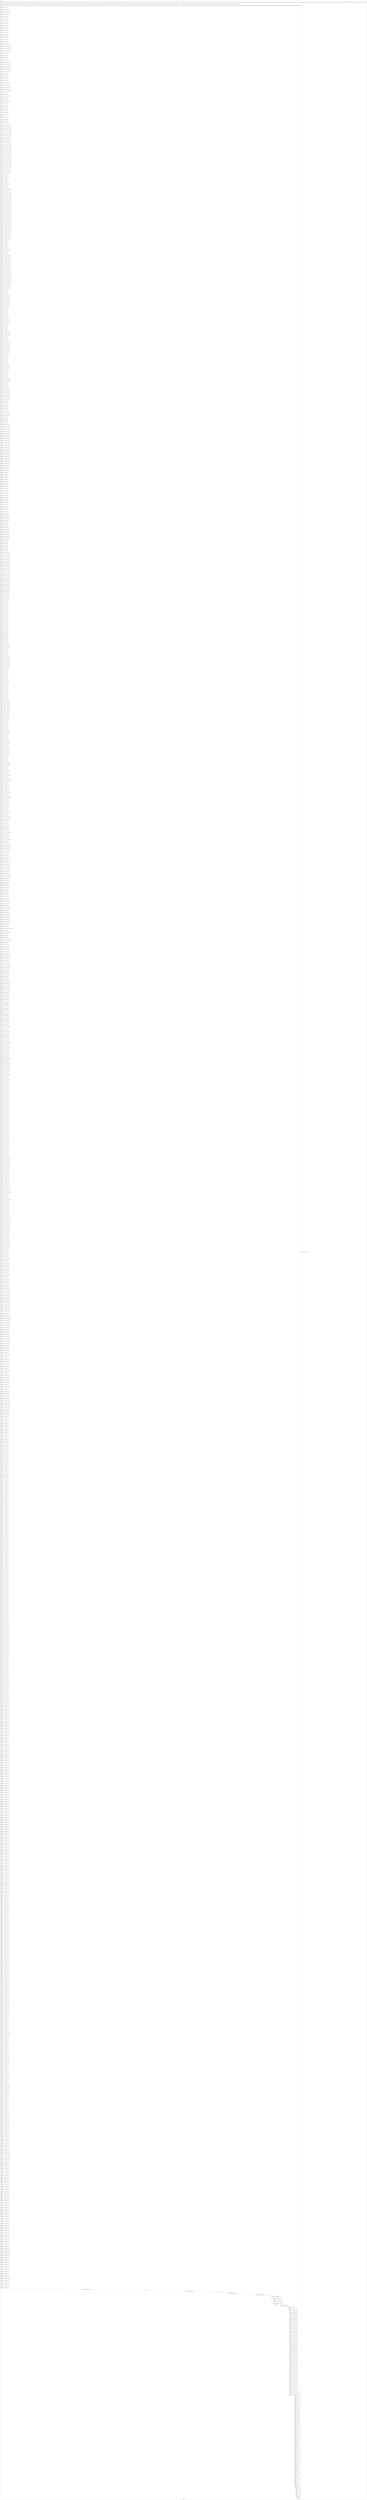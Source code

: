 digraph G {
label="Btor2XCFA";
subgraph cluster_0 {
label="main";
main_init[];
l1[];
l3[];
l4[];
l5[];
l6[];
l7[];
l8[];
l9[];
l10[];
l11[];
l12[];
l13[];
l14[];
l15[];
l16[];
l17[];
l18[];
l19[];
l20[];
l21[];
l22[];
l23[];
l24[];
l25[];
l26[];
l27[];
l28[];
l29[];
l30[];
l31[];
l32[];
l33[];
l34[];
l35[];
l36[];
l37[];
l38[];
l39[];
l40[];
l41[];
l42[];
l43[];
l44[];
l45[];
l46[];
l47[];
l48[];
l49[];
l50[];
l51[];
l52[];
l53[];
l54[];
l55[];
l56[];
l57[];
l58[];
l59[];
l60[];
l61[];
l62[];
l63[];
l64[];
l65[];
l66[];
l67[];
l68[];
l69[];
l70[];
l71[];
l72[];
l73[];
l74[];
l75[];
l76[];
l77[];
l78[];
l79[];
l80[];
l81[];
l82[];
l83[];
l84[];
l85[];
l86[];
l87[];
l88[];
l89[];
l90[];
l91[];
l92[];
l93[];
l94[];
l95[];
l96[];
l97[];
l98[];
l99[];
l100[];
l101[];
l102[];
l103[];
l104[];
l105[];
l106[];
l107[];
l108[];
l109[];
l110[];
l111[];
l112[];
l113[];
l114[];
l115[];
l116[];
l117[];
l118[];
l119[];
l120[];
l121[];
l122[];
l123[];
l124[];
l125[];
l126[];
l127[];
l128[];
l129[];
l130[];
l131[];
l132[];
l133[];
l134[];
l135[];
l136[];
l137[];
l138[];
l139[];
l140[];
l141[];
l142[];
l143[];
l144[];
l145[];
l146[];
l147[];
l148[];
l149[];
l150[];
l151[];
l152[];
l153[];
l154[];
l155[];
l156[];
l157[];
l158[];
l159[];
l160[];
l161[];
l162[];
l163[];
l164[];
l165[];
l166[];
l167[];
l168[];
l169[];
l170[];
l171[];
l172[];
l173[];
l174[];
l175[];
l176[];
l177[];
l178[];
l179[];
l180[];
l181[];
l182[];
l183[];
l184[];
l185[];
l186[];
l187[];
l188[];
l189[];
l190[];
l191[];
l192[];
l193[];
l194[];
l195[];
l196[];
l197[];
l198[];
l199[];
l200[];
l201[];
l202[];
l203[];
l204[];
l205[];
l206[];
l207[];
l208[];
l209[];
l210[];
l211[];
l212[];
l213[];
l214[];
l215[];
l216[];
l217[];
l218[];
l219[];
l220[];
l221[];
l222[];
l223[];
l224[];
l225[];
l226[];
l227[];
l228[];
l229[];
l230[];
l231[];
l232[];
l233[];
l234[];
l235[];
l236[];
l237[];
l238[];
l239[];
l240[];
l241[];
l242[];
l243[];
l244[];
l245[];
l246[];
l247[];
l248[];
l249[];
l250[];
l251[];
l252[];
l253[];
l254[];
l255[];
l256[];
l257[];
l258[];
l259[];
l260[];
l261[];
l262[];
l263[];
l264[];
l265[];
l266[];
l267[];
l268[];
l269[];
l270[];
l271[];
l272[];
l273[];
l274[];
l275[];
l276[];
l277[];
l278[];
l279[];
l280[];
l281[];
l282[];
l283[];
l284[];
l285[];
l286[];
l287[];
l288[];
l289[];
l290[];
l291[];
l292[];
l293[];
l294[];
l295[];
l296[];
l297[];
l298[];
l299[];
l300[];
l301[];
l302[];
l303[];
l304[];
l305[];
l306[];
l307[];
l308[];
l309[];
l310[];
l311[];
l312[];
l313[];
l314[];
l315[];
l316[];
l317[];
l318[];
l319[];
l320[];
l321[];
l322[];
l323[];
l324[];
l325[];
l326[];
l327[];
l328[];
l329[];
l330[];
l331[];
l332[];
l333[];
l334[];
l335[];
l336[];
l337[];
l338[];
l339[];
l340[];
l341[];
l342[];
l343[];
l344[];
l345[];
l346[];
l347[];
l348[];
l349[];
l350[];
l351[];
l352[];
l353[];
l354[];
l355[];
l356[];
l357[];
l358[];
l359[];
l360[];
l361[];
l362[];
l363[];
l364[];
l365[];
l366[];
l367[];
l368[];
l369[];
l370[];
l371[];
l372[];
l373[];
l374[];
l375[];
l376[];
l377[];
l378[];
l379[];
l380[];
l381[];
l382[];
l383[];
l384[];
l385[];
l386[];
l387[];
l388[];
l389[];
l390[];
l391[];
l392[];
l393[];
l394[];
l395[];
l396[];
l397[];
l398[];
l399[];
l400[];
l401[];
l402[];
l403[];
l404[];
l405[];
l406[];
l407[];
l408[];
l409[];
l410[];
l411[];
l412[];
l413[];
l414[];
l415[];
l416[];
l417[];
l418[];
l419[];
l420[];
l421[];
l422[];
l423[];
l424[];
l425[];
l426[];
l427[];
l428[];
l429[];
l430[];
l431[];
l432[];
l433[];
l434[];
l435[];
l436[];
l437[];
l438[];
l439[];
l440[];
l441[];
l442[];
l443[];
l444[];
l445[];
l446[];
l447[];
l448[];
l449[];
l450[];
l451[];
l452[];
l453[];
l454[];
l455[];
l456[];
l457[];
l458[];
l459[];
l460[];
l461[];
l462[];
l463[];
l464[];
l465[];
l466[];
l467[];
l468[];
l469[];
l470[];
l471[];
l472[];
l473[];
l474[];
l475[];
l476[];
l477[];
l478[];
l479[];
l480[];
l481[];
l482[];
l483[];
l484[];
l485[];
l486[];
l487[];
l488[];
l489[];
l490[];
l491[];
l492[];
l493[];
l494[];
l495[];
l496[];
l497[];
l498[];
l499[];
l500[];
l501[];
l502[];
l503[];
l504[];
l505[];
l506[];
l507[];
l508[];
l509[];
l510[];
l511[];
l512[];
l513[];
l514[];
l515[];
l516[];
l517[];
l518[];
l519[];
l520[];
l521[];
l522[];
l523[];
l524[];
l525[];
l526[];
l527[];
l528[];
l529[];
l530[];
l531[];
l532[];
l533[];
l534[];
l535[];
l536[];
l537[];
l538[];
l539[];
l540[];
l541[];
l542[];
l543[];
l544[];
l545[];
l546[];
l547[];
l548[];
l549[];
l550[];
l551[];
l552[];
l553[];
l554[];
l555[];
l556[];
l557[];
l558[];
l559[];
l560[];
l561[];
l562[];
l563[];
l564[];
l565[];
l566[];
l567[];
l568[];
l569[];
l570[];
l571[];
l572[];
l573[];
l574[];
l575[];
l576[];
l577[];
l578[];
l579[];
l580[];
l581[];
l582[];
l583[];
l584[];
l585[];
l586[];
l587[];
l588[];
l589[];
l590[];
l591[];
l592[];
l593[];
l594[];
l595[];
l596[];
l597[];
l598[];
l599[];
l600[];
l601[];
l602[];
l603[];
l604[];
l605[];
l606[];
l607[];
l608[];
l609[];
l610[];
l611[];
l612[];
l613[];
l614[];
l615[];
l616[];
l617[];
l618[];
l619[];
l620[];
l621[];
l622[];
l623[];
l624[];
l625[];
l626[];
l627[];
l628[];
l629[];
l630[];
l631[];
l632[];
l633[];
l634[];
l635[];
l636[];
l637[];
l638[];
l639[];
l640[];
l641[];
l642[];
l643[];
l644[];
l645[];
l646[];
l647[];
l648[];
l649[];
l650[];
l651[];
l652[];
l653[];
l654[];
l655[];
l656[];
l657[];
l658[];
l659[];
l660[];
l661[];
l662[];
l663[];
l664[];
l665[];
l666[];
l667[];
l668[];
l669[];
l670[];
l671[];
l672[];
l673[];
l674[];
l675[];
l676[];
l677[];
l678[];
l679[];
l680[];
l681[];
l682[];
l683[];
l684[];
l685[];
l686[];
l687[];
l688[];
l689[];
l690[];
l691[];
l692[];
l693[];
l694[];
l695[];
l696[];
l697[];
l698[];
l699[];
l700[];
l701[];
l702[];
l703[];
l704[];
l705[];
l706[];
l707[];
l708[];
l709[];
l710[];
l711[];
l712[];
l713[];
l714[];
l715[];
l716[];
l717[];
l718[];
l719[];
l720[];
l721[];
l722[];
l723[];
l724[];
l725[];
l726[];
l727[];
l728[];
l729[];
l730[];
l731[];
l732[];
l733[];
l734[];
l735[];
l736[];
l737[];
l738[];
l739[];
l740[];
l741[];
l742[];
l743[];
l744[];
l745[];
l746[];
l747[];
l748[];
l749[];
l750[];
l751[];
l752[];
l753[];
l754[];
l755[];
l756[];
l757[];
l758[];
l759[];
l760[];
l761[];
l762[];
l763[];
l764[];
l765[];
l766[];
l767[];
l768[];
l769[];
l770[];
l771[];
l772[];
l773[];
l774[];
l775[];
l776[];
l777[];
l778[];
l779[];
l780[];
l781[];
l782[];
l783[];
l784[];
l785[];
l786[];
l787[];
l788[];
l789[];
l790[];
l791[];
l792[];
l793[];
l794[];
l795[];
l796[];
l797[];
l798[];
l799[];
l800[];
l801[];
l802[];
l803[];
l804[];
l805[];
l806[];
l807[];
l808[];
l809[];
l810[];
l811[];
l812[];
l813[];
l814[];
l815[];
l816[];
l817[];
l818[];
l819[];
l820[];
l821[];
l822[];
l823[];
l824[];
l825[];
l826[];
l827[];
l828[];
l829[];
l830[];
l831[];
l832[];
l833[];
l834[];
l835[];
l836[];
l837[];
l838[];
l839[];
l840[];
l841[];
l842[];
l843[];
l844[];
l845[];
l846[];
l847[];
l848[];
l849[];
l850[];
l851[];
l852[];
l853[];
l854[];
l855[];
l856[];
l857[];
l858[];
l859[];
l860[];
l861[];
l862[];
l863[];
l864[];
l865[];
l866[];
l867[];
l868[];
l869[];
l870[];
l871[];
l872[];
l873[];
l874[];
l875[];
l876[];
l877[];
l878[];
l879[];
l880[];
l881[];
l882[];
l883[];
l884[];
l885[];
l886[];
l887[];
l888[];
l889[];
l890[];
l891[];
l892[];
l893[];
l894[];
l895[];
l896[];
l897[];
l898[];
l899[];
l900[];
l901[];
l902[];
l903[];
l904[];
l905[];
l906[];
l907[];
l908[];
l909[];
l910[];
l911[];
l912[];
l913[];
l914[];
l915[];
l916[];
l917[];
l918[];
l919[];
l920[];
l921[];
l922[];
l923[];
l924[];
l925[];
l926[];
l927[];
l928[];
l929[];
l930[];
l931[];
l932[];
l933[];
l934[];
l935[];
l936[];
l937[];
l938[];
l939[];
l940[];
l941[];
l942[];
l943[];
l944[];
l945[];
l946[];
l947[];
l948[];
l949[];
l950[];
l951[];
l952[];
l953[];
l954[];
l955[];
l956[];
l957[];
l958[];
l959[];
l960[];
l961[];
l962[];
l963[];
l964[];
l965[];
l966[];
l967[];
l968[];
l969[];
l970[];
l971[];
l972[];
l973[];
l974[];
l975[];
l976[];
l977[];
l978[];
l979[];
l980[];
l981[];
l982[];
l983[];
l984[];
l985[];
l986[];
l987[];
l988[];
l989[];
l990[];
l991[];
l992[];
l993[];
l994[];
l995[];
l996[];
l997[];
l998[];
l999[];
l1000[];
l1001[];
l1002[];
l1003[];
l1004[];
l1005[];
l1006[];
l1007[];
l1008[];
l1009[];
l1010[];
l1011[];
l1012[];
l1013[];
l1014[];
l1015[];
l1016[];
l1017[];
l1018[];
l1019[];
l1020[];
l1021[];
l1022[];
l1023[];
l1024[];
l1025[];
l1026[];
l1027[];
l1028[];
l1029[];
l1030[];
l1031[];
l1032[];
l1033[];
l1034[];
l1035[];
l1036[];
l1037[];
l1038[];
l1039[];
l1040[];
l1041[];
l1042[];
l1043[];
l1044[];
l1045[];
l1046[];
l1047[];
l1048[];
l1049[];
l1050[];
l1051[];
l1052[];
l1053[];
l1054[];
l1055[];
l1056[];
l1057[];
l1058[];
l1059[];
l1060[];
l1061[];
l1062[];
l1063[];
l1064[];
l1065[];
l1066[];
l1067[];
l1068[];
l1069[];
l1070[];
l1071[];
l1072[];
l1073[];
l1074[];
l1075[];
l1076[];
l1077[];
l1078[];
l1079[];
l1080[];
l1081[];
l1082[];
l1083[];
l1084[];
l1085[];
l1086[];
l1087[];
l1088[];
l1089[];
l1090[];
l1091[];
l1092[];
l1093[];
l1094[];
l1095[];
l1096[];
l1097[];
l1098[];
l1099[];
l1100[];
l1101[];
l1102[];
l1103[];
l1104[];
l1105[];
l1106[];
l1107[];
l1108[];
l1109[];
l1110[];
l1111[];
l1112[];
l1113[];
l1114[];
l1115[];
l1116[];
l1117[];
l1118[];
l1119[];
l1120[];
l1121[];
l1122[];
l1123[];
l1124[];
l1125[];
l1126[];
l1127[];
l1128[];
l1129[];
l1130[];
l1131[];
l1132[];
l1133[];
l1134[];
l1135[];
l1136[];
l1137[];
l1138[];
l1139[];
l1140[];
l1141[];
l1142[];
l1143[];
l1144[];
l1145[];
l1146[];
l1147[];
l1148[];
l1149[];
l1150[];
l1151[];
l1152[];
l1153[];
l1154[];
l1155[];
l1156[];
l1157[];
l1158[];
l1159[];
l1160[];
l1161[];
l1162[];
l1163[];
l1164[];
l1165[];
l1166[];
l1167[];
l1168[];
l1169[];
l1170[];
l1171[];
l1172[];
l1173[];
l1174[];
l1175[];
l1176[];
l1177[];
l1178[];
l1179[];
l1180[];
l1181[];
l1182[];
l1183[];
l1184[];
l1185[];
l1186[];
l1187[];
l1188[];
l1189[];
l1190[];
l1191[];
l1192[];
l1193[];
l1194[];
l1195[];
l1196[];
l1197[];
l1198[];
l1199[];
l1200[];
l1201[];
l1202[];
l1203[];
l1204[];
l1205[];
l1206[];
l1207[];
l1208[];
l1209[];
l1210[];
l1211[];
l1212[];
l1213[];
l1214[];
l1215[];
l1216[];
l1217[];
l1218[];
l1219[];
l1220[];
l1221[];
l1222[];
l1223[];
l1224[];
l1225[];
l1226[];
l1227[];
l1228[];
l1229[];
l1230[];
l1231[];
l1232[];
l1233[];
l1234[];
l1235[];
l1236[];
l1237[];
l1238[];
l1239[];
l1240[];
l1241[];
l1242[];
l1243[];
l1244[];
l1245[];
l1246[];
l1247[];
l1248[];
l1249[];
l1250[];
l1251[];
l1252[];
l1253[];
l1254[];
l1255[];
l1256[];
l1257[];
l1258[];
l1259[];
l1260[];
l1261[];
l1262[];
l1263[];
l1264[];
l1265[];
l1266[];
l1267[];
l1268[];
l1269[];
l1270[];
l1271[];
l1272[];
l1273[];
l1274[];
l1275[];
l1276[];
l1277[];
l1278[];
l1279[];
l1280[];
l1281[];
l1282[];
l1283[];
l1284[];
l1285[];
l1286[];
l1287[];
l1288[];
l1289[];
l1290[];
l1291[];
l1292[];
l1293[];
l1294[];
l1295[];
l1296[];
l1297[];
l1298[];
l1299[];
l1300[];
l1301[];
l1302[];
l1303[];
l1304[];
l1305[];
l1306[];
l1307[];
l1308[];
l1309[];
l1310[];
l1311[];
l1312[];
l1313[];
l1314[];
l1315[];
l1316[];
l1317[];
l1318[];
l1319[];
l1320[];
l1321[];
l1322[];
l1323[];
l1324[];
l1325[];
l1326[];
l1327[];
l1328[];
l1329[];
l1330[];
l1331[];
l1332[];
l1333[];
l1334[];
l1335[];
l1336[];
l1337[];
l1338[];
l1339[];
l1340[];
l1341[];
l1342[];
l1343[];
l1344[];
main_error[];
l1345[];
l1346[];
l1347[];
l1348[];
l1349[];
l1350[];
l1351[];
l1352[];
l1353[];
l1354[];
l1355[];
l1356[];
l1357[];
l1358[];
l1359[];
l1360[];
l1361[];
l1362[];
l1363[];
l1364[];
l1365[];
l1366[];
l1367[];
l1368[];
l1369[];
l1370[];
l1371[];
l1372[];
l1373[];
l1374[];
l1375[];
l1376[];
l1377[];
l1378[];
l1379[];
l1380[];
l1381[];
l1382[];
l1383[];
l1384[];
l1385[];
l1386[];
l1387[];
l1388[];
l1389[];
l1390[];
l1391[];
l1392[];
l1393[];
l1394[];
l1395[];
l1396[];
l1397[];
l1398[];
l1399[];
l1400[];
l1401[];
l1402[];
l1403[];
main_init -> l1 [label="[(assign const_6 #b0000000000000000),(assign const_31 #b00000000),(assign const_44 #b0),(assign const_127 #b00000000000000000000000000000111),(assign const_128 #b0000000000000000),(assign const_130 #b00000000000000000000000000010000),(assign const_137 #b0000011011101011),(assign const_139 #b0000011001100100),(assign const_141 #b0000011000110111),(assign const_143 #b00000000000000000000000001001011),(assign const_147 #b00000000000000000000000000001111),(assign const_155 #b00000000000000000000000000111100),(assign const_172 #b00000000000000000000000011100001),(assign const_217 #b0000000010011010),(assign const_219 #b00000000000000000000000010110100),(assign const_225 #b00000000000000000000000010100101),(assign const_231 #b00000000000000000000000010010110),(assign const_237 #b0000100011111011),(assign const_239 #b0000100101100100),(assign const_241 #b0000100100110111),(assign const_243 #b0000100011111000),(assign const_245 #b0000100101100001),(assign const_247 #b0000100100110100),(assign const_249 #b0000011001010101),(assign const_251 #b0000011010111110),(assign const_253 #b0000011010010001),(assign const_255 #b0000100011111010),(assign const_257 #b0000100101100011),(assign const_259 #b0000100100110110),(assign const_261 #b0000100100000001),(assign const_263 #b0000100101101010),(assign const_265 #b0000100100111101),(assign const_267 #b0000100011111110),(assign const_269 #b0000100101100111),(assign const_271 #b0000100100111010),(assign const_273 #b0000100100000100),(assign const_275 #b0000100101101101),(assign const_277 #b0000100101000000),(assign const_279 #b0000101100010110),(assign const_281 #b0000101000100101),(assign const_394 #b00000001),(assign const_765 #b00000000000000000000000000000001),(assign const_776 #b00000000000000000000000000000010),(assign const_779 #b00000000000000000000000000001000),(assign const_789 #b00000000000000000000000000000011),(assign const_792 #b00000000000000000000000000001001),(assign const_802 #b00000000000000000000000000001010),(assign const_811 #b00000000000000000000000000000100),(assign const_821 #b00000000000000000000000000001011),(assign const_830 #b00000000000000000000000000000101),(assign const_1008 #b00000000)] "];
l3 -> l4 [label="[(havoc input_136),(havoc input_138),(havoc input_140),(havoc input_142),(havoc input_154),(havoc input_169),(havoc input_178),(havoc input_179),(havoc input_180),(havoc input_181),(havoc input_182),(havoc input_189),(havoc input_197),(havoc input_198),(havoc input_199),(havoc input_200),(havoc input_201),(havoc input_208),(havoc input_216),(havoc input_218),(havoc input_224),(havoc input_230),(havoc input_236),(havoc input_238),(havoc input_240),(havoc input_242),(havoc input_244),(havoc input_246),(havoc input_248),(havoc input_250),(havoc input_252),(havoc input_254),(havoc input_256),(havoc input_258),(havoc input_260),(havoc input_262),(havoc input_264),(havoc input_266),(havoc input_268),(havoc input_270),(havoc input_272),(havoc input_274),(havoc input_276),(havoc input_278),(havoc input_280),(havoc input_282),(havoc input_312),(havoc input_324),(havoc input_325),(havoc input_326),(havoc input_327),(havoc input_328),(havoc input_329),(havoc input_330),(havoc input_331),(havoc input_332),(havoc input_333),(havoc input_334),(havoc input_335),(havoc input_336),(havoc input_337),(havoc input_338),(havoc input_339),(havoc input_340),(havoc input_341),(havoc input_342),(havoc input_343),(havoc input_344),(havoc input_345),(havoc input_346),(havoc input_347),(havoc input_348),(havoc input_349),(havoc input_350),(havoc input_351),(havoc input_381),(havoc input_393),(havoc input_395),(havoc input_399),(havoc input_400),(havoc input_404),(havoc input_407),(havoc input_410),(havoc input_411),(havoc input_415),(havoc input_416),(havoc input_417),(havoc input_418),(havoc input_419),(havoc input_420),(havoc input_421),(havoc input_422),(havoc input_446),(havoc input_479),(havoc input_512),(havoc input_557),(havoc input_599),(havoc input_601),(havoc input_639),(havoc input_681),(havoc input_683),(havoc input_695),(havoc input_698),(havoc input_702),(havoc input_706),(havoc input_709),(havoc input_721),(havoc input_723),(havoc input_734),(havoc input_748),(havoc input_750)] "];
l4 -> l5 [label="[(assign binary_129 (++ state_21 const_128))] "];
l5 -> l6 [label="[(assign binary_131 (bvashr binary_129 const_130))] "];
l6 -> l7 [label="[(assign comparison_132 (ite (= const_127 binary_131) #b1 #b0))] "];
l7 -> l8 [label="[(assign binary_133 (bvand state_91 comparison_132))] "];
l8 -> l9 [label="[(assign binary_134 (bvand (bvnot state_125) binary_133))] "];
l9 -> l10 [label="[(assign binary_144 (++ state_29 const_128))] "];
l10 -> l11 [label="[(assign binary_145 (bvashr binary_144 const_130))] "];
l11 -> l12 [label="[(assign binary_146 (bvadd const_143 binary_145))] "];
l12 -> l13 [label="[(assign binary_148 (++ state_27 const_128))] "];
l13 -> l14 [label="[(assign binary_149 (bvashr binary_148 const_130))] "];
l14 -> l15 [label="[(assign binary_150 (bvmul const_147 binary_149))] "];
l15 -> l16 [label="[(assign binary_151 (bvmul const_147 binary_150))] "];
l16 -> l17 [label="[(assign binary_152 (bvadd binary_146 binary_151))] "];
l17 -> l18 [label="[(assign slice_153 (extract binary_152 0 16))] "];
l18 -> l19 [label="[(assign binary_156 (++ state_23 const_128))] "];
l19 -> l20 [label="[(assign binary_157 (bvashr binary_156 const_130))] "];
l20 -> l21 [label="[(assign binary_158 (bvadd const_155 binary_157))] "];
l21 -> l22 [label="[(assign binary_159 (bvmul const_147 binary_131))] "];
l22 -> l23 [label="[(assign binary_160 (bvmul const_147 binary_159))] "];
l23 -> l24 [label="[(assign binary_161 (bvadd binary_158 binary_160))] "];
l24 -> l25 [label="[(assign slice_162 (extract binary_161 0 16))] "];
l25 -> l26 [label="[(assign ternary_163 (ite (= input_154 #b1) slice_162 state_7))] "];
l26 -> l27 [label="[(assign ternary_164 (ite (= input_142 #b1) slice_153 ternary_163))] "];
l27 -> l28 [label="[(assign ternary_165 (ite (= input_140 #b1) const_141 ternary_164))] "];
l28 -> l29 [label="[(assign ternary_166 (ite (= input_138 #b1) const_139 ternary_165))] "];
l29 -> l30 [label="[(assign ternary_167 (ite (= input_136 #b1) const_137 ternary_166))] "];
l30 -> l31 [label="[(assign binary_170 (++ state_7 const_128))] "];
l31 -> l32 [label="[(assign binary_171 (bvashr binary_170 const_130))] "];
l32 -> l33 [label="[(assign binary_173 (bvsrem binary_171 const_172))] "];
l33 -> l34 [label="[(assign binary_174 (bvsdiv binary_173 const_147))] "];
l34 -> l35 [label="[(assign slice_175 (extract binary_174 0 16))] "];
l35 -> l36 [label="[(assign ternary_176 (ite (= input_169 #b1) slice_175 state_9))] "];
l36 -> l37 [label="[(assign ternary_183 (ite (= input_182 #b1) slice_162 state_11))] "];
l37 -> l38 [label="[(assign ternary_184 (ite (= input_181 #b1) slice_153 ternary_183))] "];
l38 -> l39 [label="[(assign ternary_185 (ite (= input_180 #b1) const_141 ternary_184))] "];
l39 -> l40 [label="[(assign ternary_186 (ite (= input_179 #b1) const_139 ternary_185))] "];
l40 -> l41 [label="[(assign ternary_187 (ite (= input_178 #b1) const_137 ternary_186))] "];
l41 -> l42 [label="[(assign binary_190 (++ state_11 const_128))] "];
l42 -> l43 [label="[(assign binary_191 (bvashr binary_190 const_130))] "];
l43 -> l44 [label="[(assign binary_192 (bvsrem binary_191 const_172))] "];
l44 -> l45 [label="[(assign binary_193 (bvsdiv binary_192 const_147))] "];
l45 -> l46 [label="[(assign slice_194 (extract binary_193 0 16))] "];
l46 -> l47 [label="[(assign ternary_195 (ite (= input_189 #b1) slice_194 state_13))] "];
l47 -> l48 [label="[(assign ternary_202 (ite (= input_201 #b1) slice_162 state_15))] "];
l48 -> l49 [label="[(assign ternary_203 (ite (= input_200 #b1) slice_153 ternary_202))] "];
l49 -> l50 [label="[(assign ternary_204 (ite (= input_199 #b1) const_141 ternary_203))] "];
l50 -> l51 [label="[(assign ternary_205 (ite (= input_198 #b1) const_139 ternary_204))] "];
l51 -> l52 [label="[(assign ternary_206 (ite (= input_197 #b1) const_137 ternary_205))] "];
l52 -> l53 [label="[(assign binary_209 (++ state_15 const_128))] "];
l53 -> l54 [label="[(assign binary_210 (bvashr binary_209 const_130))] "];
l54 -> l55 [label="[(assign binary_211 (bvsrem binary_210 const_172))] "];
l55 -> l56 [label="[(assign binary_212 (bvsdiv binary_211 const_147))] "];
l56 -> l57 [label="[(assign slice_213 (extract binary_212 0 16))] "];
l57 -> l58 [label="[(assign ternary_214 (ite (= input_208 #b1) slice_213 state_17))] "];
l58 -> l59 [label="[(assign binary_220 (++ state_17 const_128))] "];
l59 -> l60 [label="[(assign binary_221 (bvashr binary_220 const_130))] "];
l60 -> l61 [label="[(assign binary_222 (bvadd const_219 binary_221))] "];
l61 -> l62 [label="[(assign slice_223 (extract binary_222 0 16))] "];
l62 -> l63 [label="[(assign binary_226 (++ state_13 const_128))] "];
l63 -> l64 [label="[(assign binary_227 (bvashr binary_226 const_130))] "];
l64 -> l65 [label="[(assign binary_228 (bvadd const_225 binary_227))] "];
l65 -> l66 [label="[(assign slice_229 (extract binary_228 0 16))] "];
l66 -> l67 [label="[(assign binary_232 (++ state_9 const_128))] "];
l67 -> l68 [label="[(assign binary_233 (bvashr binary_232 const_130))] "];
l68 -> l69 [label="[(assign binary_234 (bvadd const_231 binary_233))] "];
l69 -> l70 [label="[(assign slice_235 (extract binary_234 0 16))] "];
l70 -> l71 [label="[(assign ternary_283 (ite (= input_282 #b1) const_247 state_19))] "];
l71 -> l72 [label="[(assign ternary_284 (ite (= input_280 #b1) const_281 ternary_283))] "];
l72 -> l73 [label="[(assign ternary_285 (ite (= input_278 #b1) const_279 ternary_284))] "];
l73 -> l74 [label="[(assign ternary_286 (ite (= input_276 #b1) const_277 ternary_285))] "];
l74 -> l75 [label="[(assign ternary_287 (ite (= input_274 #b1) const_275 ternary_286))] "];
l75 -> l76 [label="[(assign ternary_288 (ite (= input_272 #b1) const_273 ternary_287))] "];
l76 -> l77 [label="[(assign ternary_289 (ite (= input_270 #b1) const_271 ternary_288))] "];
l77 -> l78 [label="[(assign ternary_290 (ite (= input_268 #b1) const_269 ternary_289))] "];
l78 -> l79 [label="[(assign ternary_291 (ite (= input_266 #b1) const_267 ternary_290))] "];
l79 -> l80 [label="[(assign ternary_292 (ite (= input_264 #b1) const_265 ternary_291))] "];
l80 -> l81 [label="[(assign ternary_293 (ite (= input_262 #b1) const_263 ternary_292))] "];
l81 -> l82 [label="[(assign ternary_294 (ite (= input_260 #b1) const_261 ternary_293))] "];
l82 -> l83 [label="[(assign ternary_295 (ite (= input_258 #b1) const_259 ternary_294))] "];
l83 -> l84 [label="[(assign ternary_296 (ite (= input_256 #b1) const_257 ternary_295))] "];
l84 -> l85 [label="[(assign ternary_297 (ite (= input_254 #b1) const_255 ternary_296))] "];
l85 -> l86 [label="[(assign ternary_298 (ite (= input_252 #b1) const_253 ternary_297))] "];
l86 -> l87 [label="[(assign ternary_299 (ite (= input_250 #b1) const_251 ternary_298))] "];
l87 -> l88 [label="[(assign ternary_300 (ite (= input_248 #b1) const_249 ternary_299))] "];
l88 -> l89 [label="[(assign ternary_301 (ite (= input_246 #b1) const_247 ternary_300))] "];
l89 -> l90 [label="[(assign ternary_302 (ite (= input_244 #b1) const_245 ternary_301))] "];
l90 -> l91 [label="[(assign ternary_303 (ite (= input_242 #b1) const_243 ternary_302))] "];
l91 -> l92 [label="[(assign ternary_304 (ite (= input_240 #b1) const_241 ternary_303))] "];
l92 -> l93 [label="[(assign ternary_305 (ite (= input_238 #b1) const_239 ternary_304))] "];
l93 -> l94 [label="[(assign ternary_306 (ite (= input_236 #b1) const_237 ternary_305))] "];
l94 -> l95 [label="[(assign ternary_307 (ite (= input_230 #b1) slice_235 ternary_306))] "];
l95 -> l96 [label="[(assign ternary_308 (ite (= input_224 #b1) slice_229 ternary_307))] "];
l96 -> l97 [label="[(assign ternary_309 (ite (= input_218 #b1) slice_223 ternary_308))] "];
l97 -> l98 [label="[(assign ternary_310 (ite (= input_216 #b1) const_217 ternary_309))] "];
l98 -> l99 [label="[(assign binary_313 (++ state_19 const_128))] "];
l99 -> l100 [label="[(assign binary_314 (bvashr binary_313 const_130))] "];
l100 -> l101 [label="[(assign binary_315 (bvsrem binary_314 const_172))] "];
l101 -> l102 [label="[(assign binary_316 (bvsdiv binary_315 const_147))] "];
l102 -> l103 [label="[(assign slice_317 (extract binary_316 0 16))] "];
l103 -> l104 [label="[(assign ternary_318 (ite (= input_312 #b1) slice_317 state_21))] "];
l104 -> l105 [label="[(assign binary_320 (bvsrem binary_314 const_147))] "];
l105 -> l106 [label="[(assign slice_321 (extract binary_320 0 16))] "];
l106 -> l107 [label="[(assign ternary_322 (ite (= input_312 #b1) slice_321 state_23))] "];
l107 -> l108 [label="[(assign ternary_352 (ite (= input_351 #b1) const_247 state_25))] "];
l108 -> l109 [label="[(assign ternary_353 (ite (= input_350 #b1) const_281 ternary_352))] "];
l109 -> l110 [label="[(assign ternary_354 (ite (= input_349 #b1) const_279 ternary_353))] "];
l110 -> l111 [label="[(assign ternary_355 (ite (= input_348 #b1) const_277 ternary_354))] "];
l111 -> l112 [label="[(assign ternary_356 (ite (= input_347 #b1) const_275 ternary_355))] "];
l112 -> l113 [label="[(assign ternary_357 (ite (= input_346 #b1) const_273 ternary_356))] "];
l113 -> l114 [label="[(assign ternary_358 (ite (= input_345 #b1) const_271 ternary_357))] "];
l114 -> l115 [label="[(assign ternary_359 (ite (= input_344 #b1) const_269 ternary_358))] "];
l115 -> l116 [label="[(assign ternary_360 (ite (= input_343 #b1) const_267 ternary_359))] "];
l116 -> l117 [label="[(assign ternary_361 (ite (= input_342 #b1) const_265 ternary_360))] "];
l117 -> l118 [label="[(assign ternary_362 (ite (= input_341 #b1) const_263 ternary_361))] "];
l118 -> l119 [label="[(assign ternary_363 (ite (= input_340 #b1) const_261 ternary_362))] "];
l119 -> l120 [label="[(assign ternary_364 (ite (= input_339 #b1) const_259 ternary_363))] "];
l120 -> l121 [label="[(assign ternary_365 (ite (= input_338 #b1) const_257 ternary_364))] "];
l121 -> l122 [label="[(assign ternary_366 (ite (= input_337 #b1) const_255 ternary_365))] "];
l122 -> l123 [label="[(assign ternary_367 (ite (= input_336 #b1) const_253 ternary_366))] "];
l123 -> l124 [label="[(assign ternary_368 (ite (= input_335 #b1) const_251 ternary_367))] "];
l124 -> l125 [label="[(assign ternary_369 (ite (= input_334 #b1) const_249 ternary_368))] "];
l125 -> l126 [label="[(assign ternary_370 (ite (= input_333 #b1) const_247 ternary_369))] "];
l126 -> l127 [label="[(assign ternary_371 (ite (= input_332 #b1) const_245 ternary_370))] "];
l127 -> l128 [label="[(assign ternary_372 (ite (= input_331 #b1) const_243 ternary_371))] "];
l128 -> l129 [label="[(assign ternary_373 (ite (= input_330 #b1) const_241 ternary_372))] "];
l129 -> l130 [label="[(assign ternary_374 (ite (= input_329 #b1) const_239 ternary_373))] "];
l130 -> l131 [label="[(assign ternary_375 (ite (= input_328 #b1) const_237 ternary_374))] "];
l131 -> l132 [label="[(assign ternary_376 (ite (= input_327 #b1) slice_235 ternary_375))] "];
l132 -> l133 [label="[(assign ternary_377 (ite (= input_326 #b1) slice_229 ternary_376))] "];
l133 -> l134 [label="[(assign ternary_378 (ite (= input_325 #b1) slice_223 ternary_377))] "];
l134 -> l135 [label="[(assign ternary_379 (ite (= input_324 #b1) const_217 ternary_378))] "];
l135 -> l136 [label="[(assign binary_382 (++ state_25 const_128))] "];
l136 -> l137 [label="[(assign binary_383 (bvashr binary_382 const_130))] "];
l137 -> l138 [label="[(assign binary_384 (bvsrem binary_383 const_172))] "];
l138 -> l139 [label="[(assign binary_385 (bvsdiv binary_384 const_147))] "];
l139 -> l140 [label="[(assign slice_386 (extract binary_385 0 16))] "];
l140 -> l141 [label="[(assign ternary_387 (ite (= input_381 #b1) slice_386 state_27))] "];
l141 -> l142 [label="[(assign binary_389 (bvsrem binary_383 const_147))] "];
l142 -> l143 [label="[(assign slice_390 (extract binary_389 0 16))] "];
l143 -> l144 [label="[(assign ternary_391 (ite (= input_381 #b1) slice_390 state_29))] "];
l144 -> l145 [label="[(assign ternary_396 (ite (= input_395 #b1) const_394 state_32))] "];
l145 -> l146 [label="[(assign ternary_397 (ite (= input_393 #b1) const_394 ternary_396))] "];
l146 -> l147 [label="[(assign ternary_401 (ite (= input_400 #b1) const_394 state_34))] "];
l147 -> l148 [label="[(assign ternary_402 (ite (= input_399 #b1) const_394 ternary_401))] "];
l148 -> l149 [label="[(assign ternary_405 (ite (= input_404 #b1) const_394 state_36))] "];
l149 -> l150 [label="[(assign ternary_408 (ite (= input_407 #b1) const_394 state_38))] "];
l150 -> l151 [label="[(assign ternary_412 (ite (= input_411 #b1) const_394 state_40))] "];
l151 -> l152 [label="[(assign ternary_413 (ite (= input_410 #b1) const_394 ternary_412))] "];
l152 -> l153 [label="[(assign ternary_423 (ite (= input_422 #b1) const_247 state_42))] "];
l153 -> l154 [label="[(assign ternary_424 (ite (= input_421 #b1) const_281 ternary_423))] "];
l154 -> l155 [label="[(assign ternary_425 (ite (= input_420 #b1) const_279 ternary_424))] "];
l155 -> l156 [label="[(assign ternary_426 (ite (= input_419 #b1) slice_162 ternary_425))] "];
l156 -> l157 [label="[(assign ternary_427 (ite (= input_418 #b1) slice_153 ternary_426))] "];
l157 -> l158 [label="[(assign ternary_428 (ite (= input_417 #b1) slice_235 ternary_427))] "];
l158 -> l159 [label="[(assign ternary_429 (ite (= input_416 #b1) slice_229 ternary_428))] "];
l159 -> l160 [label="[(assign ternary_430 (ite (= input_415 #b1) slice_223 ternary_429))] "];
l160 -> l161 [label="[(assign binary_432 (bvand (bvnot state_45) (bvnot input_282)))] "];
l161 -> l162 [label="[(assign binary_433 (bvand binary_432 (bvnot input_351)))] "];
l162 -> l163 [label="[(assign binary_434 (bvand binary_433 (bvnot input_422)))] "];
l163 -> l164 [label="[(assign binary_436 (bvor state_47 input_282))] "];
l164 -> l165 [label="[(assign binary_437 (bvor binary_436 input_351))] "];
l165 -> l166 [label="[(assign binary_438 (bvor binary_437 input_422))] "];
l166 -> l167 [label="[(assign binary_439 (bvand binary_438 (bvnot input_154)))] "];
l167 -> l168 [label="[(assign binary_440 (bvand binary_439 (bvnot input_142)))] "];
l168 -> l169 [label="[(assign binary_441 (bvand binary_440 (bvnot input_140)))] "];
l169 -> l170 [label="[(assign binary_442 (bvand binary_441 (bvnot input_138)))] "];
l170 -> l171 [label="[(assign binary_443 (bvand binary_442 (bvnot input_136)))] "];
l171 -> l172 [label="[(assign binary_445 (bvand state_49 (bvnot input_169)))] "];
l172 -> l173 [label="[(assign binary_447 (bvand binary_445 (bvnot input_446)))] "];
l173 -> l174 [label="[(assign binary_448 (bvor binary_447 input_154))] "];
l174 -> l175 [label="[(assign binary_449 (bvor binary_448 input_142))] "];
l175 -> l176 [label="[(assign binary_450 (bvor binary_449 input_140))] "];
l176 -> l177 [label="[(assign binary_451 (bvor binary_450 input_138))] "];
l177 -> l178 [label="[(assign binary_452 (bvor binary_451 input_136))] "];
l178 -> l179 [label="[(assign binary_454 (bvor state_51 input_169))] "];
l179 -> l180 [label="[(assign binary_455 (bvand binary_454 (bvnot input_230)))] "];
l180 -> l181 [label="[(assign binary_456 (bvand binary_455 (bvnot input_327)))] "];
l181 -> l182 [label="[(assign binary_457 (bvand binary_456 (bvnot input_417)))] "];
l182 -> l183 [label="[(assign binary_459 (bvor state_53 input_230))] "];
l183 -> l184 [label="[(assign binary_460 (bvor binary_459 input_327))] "];
l184 -> l185 [label="[(assign binary_461 (bvor binary_460 input_417))] "];
l185 -> l186 [label="[(assign binary_463 (bvor state_55 input_446))] "];
l186 -> l187 [label="[(assign binary_465 (bvand (bvnot state_57) (bvnot input_280)))] "];
l187 -> l188 [label="[(assign binary_466 (bvand binary_465 (bvnot input_350)))] "];
l188 -> l189 [label="[(assign binary_467 (bvand binary_466 (bvnot input_421)))] "];
l189 -> l190 [label="[(assign binary_469 (bvor state_59 input_280))] "];
l190 -> l191 [label="[(assign binary_470 (bvor binary_469 input_350))] "];
l191 -> l192 [label="[(assign binary_471 (bvor binary_470 input_421))] "];
l192 -> l193 [label="[(assign binary_472 (bvand binary_471 (bvnot input_182)))] "];
l193 -> l194 [label="[(assign binary_473 (bvand binary_472 (bvnot input_181)))] "];
l194 -> l195 [label="[(assign binary_474 (bvand binary_473 (bvnot input_180)))] "];
l195 -> l196 [label="[(assign binary_475 (bvand binary_474 (bvnot input_179)))] "];
l196 -> l197 [label="[(assign binary_476 (bvand binary_475 (bvnot input_178)))] "];
l197 -> l198 [label="[(assign binary_478 (bvand state_61 (bvnot input_189)))] "];
l198 -> l199 [label="[(assign binary_480 (bvand binary_478 (bvnot input_479)))] "];
l199 -> l200 [label="[(assign binary_481 (bvor binary_480 input_182))] "];
l200 -> l201 [label="[(assign binary_482 (bvor binary_481 input_181))] "];
l201 -> l202 [label="[(assign binary_483 (bvor binary_482 input_180))] "];
l202 -> l203 [label="[(assign binary_484 (bvor binary_483 input_179))] "];
l203 -> l204 [label="[(assign binary_485 (bvor binary_484 input_178))] "];
l204 -> l205 [label="[(assign binary_487 (bvor state_63 input_189))] "];
l205 -> l206 [label="[(assign binary_488 (bvand binary_487 (bvnot input_224)))] "];
l206 -> l207 [label="[(assign binary_489 (bvand binary_488 (bvnot input_326)))] "];
l207 -> l208 [label="[(assign binary_490 (bvand binary_489 (bvnot input_416)))] "];
l208 -> l209 [label="[(assign binary_492 (bvor state_65 input_224))] "];
l209 -> l210 [label="[(assign binary_493 (bvor binary_492 input_326))] "];
l210 -> l211 [label="[(assign binary_494 (bvor binary_493 input_416))] "];
l211 -> l212 [label="[(assign binary_496 (bvor state_67 input_479))] "];
l212 -> l213 [label="[(assign binary_498 (bvand (bvnot state_69) (bvnot input_278)))] "];
l213 -> l214 [label="[(assign binary_499 (bvand binary_498 (bvnot input_349)))] "];
l214 -> l215 [label="[(assign binary_500 (bvand binary_499 (bvnot input_420)))] "];
l215 -> l216 [label="[(assign binary_502 (bvor state_71 input_278))] "];
l216 -> l217 [label="[(assign binary_503 (bvor binary_502 input_349))] "];
l217 -> l218 [label="[(assign binary_504 (bvor binary_503 input_420))] "];
l218 -> l219 [label="[(assign binary_505 (bvand binary_504 (bvnot input_201)))] "];
l219 -> l220 [label="[(assign binary_506 (bvand binary_505 (bvnot input_200)))] "];
l220 -> l221 [label="[(assign binary_507 (bvand binary_506 (bvnot input_199)))] "];
l221 -> l222 [label="[(assign binary_508 (bvand binary_507 (bvnot input_198)))] "];
l222 -> l223 [label="[(assign binary_509 (bvand binary_508 (bvnot input_197)))] "];
l223 -> l224 [label="[(assign binary_511 (bvand state_73 (bvnot input_208)))] "];
l224 -> l225 [label="[(assign binary_513 (bvand binary_511 (bvnot input_512)))] "];
l225 -> l226 [label="[(assign binary_514 (bvor binary_513 input_201))] "];
l226 -> l227 [label="[(assign binary_515 (bvor binary_514 input_200))] "];
l227 -> l228 [label="[(assign binary_516 (bvor binary_515 input_199))] "];
l228 -> l229 [label="[(assign binary_517 (bvor binary_516 input_198))] "];
l229 -> l230 [label="[(assign binary_518 (bvor binary_517 input_197))] "];
l230 -> l231 [label="[(assign binary_520 (bvor state_75 input_208))] "];
l231 -> l232 [label="[(assign binary_521 (bvand binary_520 (bvnot input_218)))] "];
l232 -> l233 [label="[(assign binary_522 (bvand binary_521 (bvnot input_325)))] "];
l233 -> l234 [label="[(assign binary_523 (bvand binary_522 (bvnot input_415)))] "];
l234 -> l235 [label="[(assign binary_525 (bvor state_77 input_218))] "];
l235 -> l236 [label="[(assign binary_526 (bvor binary_525 input_325))] "];
l236 -> l237 [label="[(assign binary_527 (bvor binary_526 input_415))] "];
l237 -> l238 [label="[(assign binary_529 (bvor state_79 input_512))] "];
l238 -> l239 [label="[(assign binary_531 (bvand (bvnot state_81) (bvnot input_282)))] "];
l239 -> l240 [label="[(assign binary_532 (bvand binary_531 (bvnot input_280)))] "];
l240 -> l241 [label="[(assign binary_533 (bvand binary_532 (bvnot input_278)))] "];
l241 -> l242 [label="[(assign binary_534 (bvand binary_533 (bvnot input_276)))] "];
l242 -> l243 [label="[(assign binary_535 (bvand binary_534 (bvnot input_274)))] "];
l243 -> l244 [label="[(assign binary_536 (bvand binary_535 (bvnot input_272)))] "];
l244 -> l245 [label="[(assign binary_537 (bvand binary_536 (bvnot input_270)))] "];
l245 -> l246 [label="[(assign binary_538 (bvand binary_537 (bvnot input_268)))] "];
l246 -> l247 [label="[(assign binary_539 (bvand binary_538 (bvnot input_266)))] "];
l247 -> l248 [label="[(assign binary_540 (bvand binary_539 (bvnot input_264)))] "];
l248 -> l249 [label="[(assign binary_541 (bvand binary_540 (bvnot input_262)))] "];
l249 -> l250 [label="[(assign binary_542 (bvand binary_541 (bvnot input_260)))] "];
l250 -> l251 [label="[(assign binary_543 (bvand binary_542 (bvnot input_258)))] "];
l251 -> l252 [label="[(assign binary_544 (bvand binary_543 (bvnot input_256)))] "];
l252 -> l253 [label="[(assign binary_545 (bvand binary_544 (bvnot input_254)))] "];
l253 -> l254 [label="[(assign binary_546 (bvand binary_545 (bvnot input_252)))] "];
l254 -> l255 [label="[(assign binary_547 (bvand binary_546 (bvnot input_250)))] "];
l255 -> l256 [label="[(assign binary_548 (bvand binary_547 (bvnot input_248)))] "];
l256 -> l257 [label="[(assign binary_549 (bvand binary_548 (bvnot input_246)))] "];
l257 -> l258 [label="[(assign binary_550 (bvand binary_549 (bvnot input_244)))] "];
l258 -> l259 [label="[(assign binary_551 (bvand binary_550 (bvnot input_242)))] "];
l259 -> l260 [label="[(assign binary_552 (bvand binary_551 (bvnot input_240)))] "];
l260 -> l261 [label="[(assign binary_553 (bvand binary_552 (bvnot input_238)))] "];
l261 -> l262 [label="[(assign binary_554 (bvand binary_553 (bvnot input_236)))] "];
l262 -> l263 [label="[(assign binary_556 (bvand state_83 (bvnot input_312)))] "];
l263 -> l264 [label="[(assign binary_558 (bvand binary_556 (bvnot input_557)))] "];
l264 -> l265 [label="[(assign binary_559 (bvor binary_558 input_282))] "];
l265 -> l266 [label="[(assign binary_560 (bvor binary_559 input_280))] "];
l266 -> l267 [label="[(assign binary_561 (bvor binary_560 input_278))] "];
l267 -> l268 [label="[(assign binary_562 (bvor binary_561 input_276))] "];
l268 -> l269 [label="[(assign binary_563 (bvor binary_562 input_274))] "];
l269 -> l270 [label="[(assign binary_564 (bvor binary_563 input_272))] "];
l270 -> l271 [label="[(assign binary_565 (bvor binary_564 input_270))] "];
l271 -> l272 [label="[(assign binary_566 (bvor binary_565 input_268))] "];
l272 -> l273 [label="[(assign binary_567 (bvor binary_566 input_266))] "];
l273 -> l274 [label="[(assign binary_568 (bvor binary_567 input_264))] "];
l274 -> l275 [label="[(assign binary_569 (bvor binary_568 input_262))] "];
l275 -> l276 [label="[(assign binary_570 (bvor binary_569 input_260))] "];
l276 -> l277 [label="[(assign binary_571 (bvor binary_570 input_258))] "];
l277 -> l278 [label="[(assign binary_572 (bvor binary_571 input_256))] "];
l278 -> l279 [label="[(assign binary_573 (bvor binary_572 input_254))] "];
l279 -> l280 [label="[(assign binary_574 (bvor binary_573 input_252))] "];
l280 -> l281 [label="[(assign binary_575 (bvor binary_574 input_250))] "];
l281 -> l282 [label="[(assign binary_576 (bvor binary_575 input_248))] "];
l282 -> l283 [label="[(assign binary_577 (bvor binary_576 input_246))] "];
l283 -> l284 [label="[(assign binary_578 (bvor binary_577 input_244))] "];
l284 -> l285 [label="[(assign binary_579 (bvor binary_578 input_242))] "];
l285 -> l286 [label="[(assign binary_580 (bvor binary_579 input_240))] "];
l286 -> l287 [label="[(assign binary_581 (bvor binary_580 input_238))] "];
l287 -> l288 [label="[(assign binary_582 (bvor binary_581 input_236))] "];
l288 -> l289 [label="[(assign binary_584 (bvor state_85 input_312))] "];
l289 -> l290 [label="[(assign binary_585 (bvand binary_584 (bvnot input_154)))] "];
l290 -> l291 [label="[(assign binary_586 (bvand binary_585 (bvnot input_182)))] "];
l291 -> l292 [label="[(assign binary_587 (bvand binary_586 (bvnot input_201)))] "];
l292 -> l293 [label="[(assign binary_588 (bvand binary_587 (bvnot input_419)))] "];
l293 -> l294 [label="[(assign binary_590 (bvor state_87 input_154))] "];
l294 -> l295 [label="[(assign binary_591 (bvor binary_590 input_182))] "];
l295 -> l296 [label="[(assign binary_592 (bvor binary_591 input_201))] "];
l296 -> l297 [label="[(assign binary_593 (bvor binary_592 input_419))] "];
l297 -> l298 [label="[(assign binary_594 (bvand binary_593 (bvnot input_230)))] "];
l298 -> l299 [label="[(assign binary_595 (bvand binary_594 (bvnot input_224)))] "];
l299 -> l300 [label="[(assign binary_596 (bvand binary_595 (bvnot input_218)))] "];
l300 -> l301 [label="[(assign binary_597 (bvand binary_596 (bvnot input_216)))] "];
l301 -> l302 [label="[(assign binary_600 (bvand state_89 (bvnot input_599)))] "];
l302 -> l303 [label="[(assign binary_602 (bvand binary_600 (bvnot input_601)))] "];
l303 -> l304 [label="[(assign binary_603 (bvor binary_602 input_230))] "];
l304 -> l305 [label="[(assign binary_604 (bvor binary_603 input_224))] "];
l305 -> l306 [label="[(assign binary_605 (bvor binary_604 input_218))] "];
l306 -> l307 [label="[(assign binary_606 (bvor binary_605 input_216))] "];
l307 -> l308 [label="[(assign binary_608 (bvor state_91 input_601))] "];
l308 -> l309 [label="[(assign binary_610 (bvor state_93 input_557))] "];
l309 -> l310 [label="[(assign binary_611 (bvor binary_610 input_599))] "];
l310 -> l311 [label="[(assign binary_613 (bvand (bvnot state_95) (bvnot input_351)))] "];
l311 -> l312 [label="[(assign binary_614 (bvand binary_613 (bvnot input_350)))] "];
l312 -> l313 [label="[(assign binary_615 (bvand binary_614 (bvnot input_349)))] "];
l313 -> l314 [label="[(assign binary_616 (bvand binary_615 (bvnot input_348)))] "];
l314 -> l315 [label="[(assign binary_617 (bvand binary_616 (bvnot input_347)))] "];
l315 -> l316 [label="[(assign binary_618 (bvand binary_617 (bvnot input_346)))] "];
l316 -> l317 [label="[(assign binary_619 (bvand binary_618 (bvnot input_345)))] "];
l317 -> l318 [label="[(assign binary_620 (bvand binary_619 (bvnot input_344)))] "];
l318 -> l319 [label="[(assign binary_621 (bvand binary_620 (bvnot input_343)))] "];
l319 -> l320 [label="[(assign binary_622 (bvand binary_621 (bvnot input_342)))] "];
l320 -> l321 [label="[(assign binary_623 (bvand binary_622 (bvnot input_341)))] "];
l321 -> l322 [label="[(assign binary_624 (bvand binary_623 (bvnot input_340)))] "];
l322 -> l323 [label="[(assign binary_625 (bvand binary_624 (bvnot input_339)))] "];
l323 -> l324 [label="[(assign binary_626 (bvand binary_625 (bvnot input_338)))] "];
l324 -> l325 [label="[(assign binary_627 (bvand binary_626 (bvnot input_337)))] "];
l325 -> l326 [label="[(assign binary_628 (bvand binary_627 (bvnot input_336)))] "];
l326 -> l327 [label="[(assign binary_629 (bvand binary_628 (bvnot input_335)))] "];
l327 -> l328 [label="[(assign binary_630 (bvand binary_629 (bvnot input_334)))] "];
l328 -> l329 [label="[(assign binary_631 (bvand binary_630 (bvnot input_333)))] "];
l329 -> l330 [label="[(assign binary_632 (bvand binary_631 (bvnot input_332)))] "];
l330 -> l331 [label="[(assign binary_633 (bvand binary_632 (bvnot input_331)))] "];
l331 -> l332 [label="[(assign binary_634 (bvand binary_633 (bvnot input_330)))] "];
l332 -> l333 [label="[(assign binary_635 (bvand binary_634 (bvnot input_329)))] "];
l333 -> l334 [label="[(assign binary_636 (bvand binary_635 (bvnot input_328)))] "];
l334 -> l335 [label="[(assign binary_638 (bvand state_97 (bvnot input_381)))] "];
l335 -> l336 [label="[(assign binary_640 (bvand binary_638 (bvnot input_639)))] "];
l336 -> l337 [label="[(assign binary_641 (bvor binary_640 input_351))] "];
l337 -> l338 [label="[(assign binary_642 (bvor binary_641 input_350))] "];
l338 -> l339 [label="[(assign binary_643 (bvor binary_642 input_349))] "];
l339 -> l340 [label="[(assign binary_644 (bvor binary_643 input_348))] "];
l340 -> l341 [label="[(assign binary_645 (bvor binary_644 input_347))] "];
l341 -> l342 [label="[(assign binary_646 (bvor binary_645 input_346))] "];
l342 -> l343 [label="[(assign binary_647 (bvor binary_646 input_345))] "];
l343 -> l344 [label="[(assign binary_648 (bvor binary_647 input_344))] "];
l344 -> l345 [label="[(assign binary_649 (bvor binary_648 input_343))] "];
l345 -> l346 [label="[(assign binary_650 (bvor binary_649 input_342))] "];
l346 -> l347 [label="[(assign binary_651 (bvor binary_650 input_341))] "];
l347 -> l348 [label="[(assign binary_652 (bvor binary_651 input_340))] "];
l348 -> l349 [label="[(assign binary_653 (bvor binary_652 input_339))] "];
l349 -> l350 [label="[(assign binary_654 (bvor binary_653 input_338))] "];
l350 -> l351 [label="[(assign binary_655 (bvor binary_654 input_337))] "];
l351 -> l352 [label="[(assign binary_656 (bvor binary_655 input_336))] "];
l352 -> l353 [label="[(assign binary_657 (bvor binary_656 input_335))] "];
l353 -> l354 [label="[(assign binary_658 (bvor binary_657 input_334))] "];
l354 -> l355 [label="[(assign binary_659 (bvor binary_658 input_333))] "];
l355 -> l356 [label="[(assign binary_660 (bvor binary_659 input_332))] "];
l356 -> l357 [label="[(assign binary_661 (bvor binary_660 input_331))] "];
l357 -> l358 [label="[(assign binary_662 (bvor binary_661 input_330))] "];
l358 -> l359 [label="[(assign binary_663 (bvor binary_662 input_329))] "];
l359 -> l360 [label="[(assign binary_664 (bvor binary_663 input_328))] "];
l360 -> l361 [label="[(assign binary_666 (bvor state_99 input_381))] "];
l361 -> l362 [label="[(assign binary_667 (bvand binary_666 (bvnot input_142)))] "];
l362 -> l363 [label="[(assign binary_668 (bvand binary_667 (bvnot input_181)))] "];
l363 -> l364 [label="[(assign binary_669 (bvand binary_668 (bvnot input_200)))] "];
l364 -> l365 [label="[(assign binary_670 (bvand binary_669 (bvnot input_418)))] "];
l365 -> l366 [label="[(assign binary_672 (bvor state_101 input_142))] "];
l366 -> l367 [label="[(assign binary_673 (bvor binary_672 input_181))] "];
l367 -> l368 [label="[(assign binary_674 (bvor binary_673 input_200))] "];
l368 -> l369 [label="[(assign binary_675 (bvor binary_674 input_418))] "];
l369 -> l370 [label="[(assign binary_676 (bvand binary_675 (bvnot input_327)))] "];
l370 -> l371 [label="[(assign binary_677 (bvand binary_676 (bvnot input_326)))] "];
l371 -> l372 [label="[(assign binary_678 (bvand binary_677 (bvnot input_325)))] "];
l372 -> l373 [label="[(assign binary_679 (bvand binary_678 (bvnot input_324)))] "];
l373 -> l374 [label="[(assign binary_682 (bvand state_103 (bvnot input_681)))] "];
l374 -> l375 [label="[(assign binary_684 (bvand binary_682 (bvnot input_683)))] "];
l375 -> l376 [label="[(assign binary_685 (bvor binary_684 input_327))] "];
l376 -> l377 [label="[(assign binary_686 (bvor binary_685 input_326))] "];
l377 -> l378 [label="[(assign binary_687 (bvor binary_686 input_325))] "];
l378 -> l379 [label="[(assign binary_688 (bvor binary_687 input_324))] "];
l379 -> l380 [label="[(assign binary_690 (bvor state_105 input_683))] "];
l380 -> l381 [label="[(assign binary_692 (bvor state_107 input_639))] "];
l381 -> l382 [label="[(assign binary_693 (bvor binary_692 input_681))] "];
l382 -> l383 [label="[(assign binary_696 (bvor (bvnot state_109) input_695))] "];
l383 -> l384 [label="[(assign binary_697 (bvor binary_696 input_411))] "];
l384 -> l385 [label="[(assign binary_699 (bvor binary_697 input_698))] "];
l385 -> l386 [label="[(assign binary_700 (bvor binary_699 input_407))] "];
l386 -> l387 [label="[(assign binary_701 (bvor binary_700 input_404))] "];
l387 -> l388 [label="[(assign binary_703 (bvor binary_701 input_702))] "];
l388 -> l389 [label="[(assign binary_704 (bvor binary_703 input_393))] "];
l389 -> l390 [label="[(assign binary_705 (bvor binary_704 input_399))] "];
l390 -> l391 [label="[(assign binary_707 (bvor binary_705 input_706))] "];
l391 -> l392 [label="[(assign binary_708 (bvor binary_707 input_410))] "];
l392 -> l393 [label="[(assign binary_710 (bvor binary_708 input_709))] "];
l393 -> l394 [label="[(assign binary_711 (bvand binary_710 (bvnot input_422)))] "];
l394 -> l395 [label="[(assign binary_712 (bvand binary_711 (bvnot input_421)))] "];
l395 -> l396 [label="[(assign binary_713 (bvand binary_712 (bvnot input_420)))] "];
l396 -> l397 [label="[(assign binary_714 (bvand binary_713 (bvnot input_419)))] "];
l397 -> l398 [label="[(assign binary_715 (bvand binary_714 (bvnot input_418)))] "];
l398 -> l399 [label="[(assign binary_716 (bvand binary_715 (bvnot input_417)))] "];
l399 -> l400 [label="[(assign binary_717 (bvand binary_716 (bvnot input_416)))] "];
l400 -> l401 [label="[(assign binary_718 (bvand binary_717 (bvnot input_415)))] "];
l401 -> l402 [label="[(assign binary_720 (bvand state_111 (bvnot input_695)))] "];
l402 -> l403 [label="[(assign binary_722 (bvand binary_720 (bvnot input_721)))] "];
l403 -> l404 [label="[(assign binary_724 (bvand binary_722 (bvnot input_723)))] "];
l404 -> l405 [label="[(assign binary_725 (bvor binary_724 input_422))] "];
l405 -> l406 [label="[(assign binary_726 (bvor binary_725 input_421))] "];
l406 -> l407 [label="[(assign binary_727 (bvor binary_726 input_420))] "];
l407 -> l408 [label="[(assign binary_728 (bvor binary_727 input_419))] "];
l408 -> l409 [label="[(assign binary_729 (bvor binary_728 input_418))] "];
l409 -> l410 [label="[(assign binary_731 (bvor state_113 input_721))] "];
l410 -> l411 [label="[(assign binary_732 (bvand binary_731 (bvnot input_395)))] "];
l411 -> l412 [label="[(assign binary_733 (bvand binary_732 (bvnot input_400)))] "];
l412 -> l413 [label="[(assign binary_735 (bvand binary_733 (bvnot input_734)))] "];
l413 -> l414 [label="[(assign binary_737 (bvor state_115 input_395))] "];
l414 -> l415 [label="[(assign binary_738 (bvor binary_737 input_400))] "];
l415 -> l416 [label="[(assign binary_739 (bvor binary_738 input_734))] "];
l416 -> l417 [label="[(assign binary_740 (bvand binary_739 (bvnot input_411)))] "];
l417 -> l418 [label="[(assign binary_741 (bvand binary_740 (bvnot input_698)))] "];
l418 -> l419 [label="[(assign binary_743 (bvor state_117 input_723))] "];
l419 -> l420 [label="[(assign binary_744 (bvand binary_743 (bvnot input_407)))] "];
l420 -> l421 [label="[(assign binary_745 (bvand binary_744 (bvnot input_404)))] "];
l421 -> l422 [label="[(assign binary_746 (bvand binary_745 (bvnot input_702)))] "];
l422 -> l423 [label="[(assign binary_749 (bvand state_119 (bvnot input_748)))] "];
l423 -> l424 [label="[(assign binary_751 (bvand binary_749 (bvnot input_750)))] "];
l424 -> l425 [label="[(assign binary_752 (bvor binary_751 input_417))] "];
l425 -> l426 [label="[(assign binary_753 (bvor binary_752 input_416))] "];
l426 -> l427 [label="[(assign binary_754 (bvor binary_753 input_415))] "];
l427 -> l428 [label="[(assign binary_756 (bvor state_121 input_748))] "];
l428 -> l429 [label="[(assign binary_757 (bvand binary_756 (bvnot input_393)))] "];
l429 -> l430 [label="[(assign binary_758 (bvand binary_757 (bvnot input_399)))] "];
l430 -> l431 [label="[(assign binary_759 (bvand binary_758 (bvnot input_706)))] "];
l431 -> l432 [label="[(assign binary_761 (bvor state_123 input_750))] "];
l432 -> l433 [label="[(assign binary_762 (bvand binary_761 (bvnot input_410)))] "];
l433 -> l434 [label="[(assign binary_763 (bvand binary_762 (bvnot input_709)))] "];
l434 -> l435 [label="[(assign binary_766 (bvsrem binary_171 const_147))] "];
l435 -> l436 [label="[(assign comparison_767 (ite (= const_765 binary_766) #b1 #b0))] "];
l436 -> l437 [label="[(assign binary_768 (bvsdiv binary_171 const_172))] "];
l437 -> l438 [label="[(assign comparison_769 (ite (= const_127 binary_768) #b1 #b0))] "];
l438 -> l439 [label="[(assign binary_770 (bvand comparison_767 comparison_769))] "];
l439 -> l440 [label="[(assign binary_771 (bvand state_49 binary_770))] "];
l440 -> l441 [label="[(assign binary_772 (bvor (bvnot input_169) binary_771))] "];
l441 -> l442 [label="[(assign binary_773 (bvand state_49 (bvnot binary_770)))] "];
l442 -> l443 [label="[(assign binary_774 (bvor (bvnot input_446) binary_773))] "];
l443 -> l444 [label="[(assign binary_775 (bvand binary_772 binary_774))] "];
l444 -> l445 [label="[(assign binary_777 (bvsrem binary_191 const_147))] "];
l445 -> l446 [label="[(assign comparison_778 (ite (= const_776 binary_777) #b1 #b0))] "];
l446 -> l447 [label="[(assign binary_780 (bvsdiv binary_191 const_172))] "];
l447 -> l448 [label="[(assign comparison_781 (ite (= const_779 binary_780) #b1 #b0))] "];
l448 -> l449 [label="[(assign binary_782 (bvand comparison_778 comparison_781))] "];
l449 -> l450 [label="[(assign binary_783 (bvand state_61 binary_782))] "];
l450 -> l451 [label="[(assign binary_784 (bvor (bvnot input_189) binary_783))] "];
l451 -> l452 [label="[(assign binary_785 (bvand binary_775 binary_784))] "];
l452 -> l453 [label="[(assign binary_786 (bvand state_61 (bvnot binary_782)))] "];
l453 -> l454 [label="[(assign binary_787 (bvor (bvnot input_479) binary_786))] "];
l454 -> l455 [label="[(assign binary_788 (bvand binary_785 binary_787))] "];
l455 -> l456 [label="[(assign binary_790 (bvsrem binary_210 const_147))] "];
l456 -> l457 [label="[(assign comparison_791 (ite (= const_789 binary_790) #b1 #b0))] "];
l457 -> l458 [label="[(assign binary_793 (bvsdiv binary_210 const_172))] "];
l458 -> l459 [label="[(assign comparison_794 (ite (= const_792 binary_793) #b1 #b0))] "];
l459 -> l460 [label="[(assign binary_795 (bvand comparison_791 comparison_794))] "];
l460 -> l461 [label="[(assign binary_796 (bvand state_73 binary_795))] "];
l461 -> l462 [label="[(assign binary_797 (bvor (bvnot input_208) binary_796))] "];
l462 -> l463 [label="[(assign binary_798 (bvand binary_788 binary_797))] "];
l463 -> l464 [label="[(assign binary_799 (bvand state_73 (bvnot binary_795)))] "];
l464 -> l465 [label="[(assign binary_800 (bvor (bvnot input_512) binary_799))] "];
l465 -> l466 [label="[(assign binary_801 (bvand binary_798 binary_800))] "];
l466 -> l467 [label="[(assign binary_803 (bvsdiv binary_314 const_172))] "];
l467 -> l468 [label="[(assign comparison_804 (ite (= const_802 binary_803) #b1 #b0))] "];
l468 -> l469 [label="[(assign binary_805 (bvand state_83 comparison_804))] "];
l469 -> l470 [label="[(assign binary_806 (bvor (bvnot input_312) binary_805))] "];
l470 -> l471 [label="[(assign binary_807 (bvand binary_801 binary_806))] "];
l471 -> l472 [label="[(assign binary_808 (bvand state_83 (bvnot comparison_804)))] "];
l472 -> l473 [label="[(assign binary_809 (bvor (bvnot input_557) binary_808))] "];
l473 -> l474 [label="[(assign binary_810 (bvand binary_807 binary_809))] "];
l474 -> l475 [label="[(assign comparison_812 (ite (= const_811 binary_320) #b1 #b0))] "];
l475 -> l476 [label="[(assign comparison_813 (ite (= const_802 binary_316) #b1 #b0))] "];
l476 -> l477 [label="[(assign binary_814 (bvand comparison_812 comparison_813))] "];
l477 -> l478 [label="[(assign binary_815 (bvand state_89 (bvnot binary_814)))] "];
l478 -> l479 [label="[(assign binary_816 (bvor (bvnot input_599) binary_815))] "];
l479 -> l480 [label="[(assign binary_817 (bvand binary_810 binary_816))] "];
l480 -> l481 [label="[(assign binary_818 (bvand state_89 binary_814))] "];
l481 -> l482 [label="[(assign binary_819 (bvor (bvnot input_601) binary_818))] "];
l482 -> l483 [label="[(assign binary_820 (bvand binary_817 binary_819))] "];
l483 -> l484 [label="[(assign binary_822 (bvsdiv binary_383 const_172))] "];
l484 -> l485 [label="[(assign comparison_823 (ite (= const_821 binary_822) #b1 #b0))] "];
l485 -> l486 [label="[(assign binary_824 (bvand state_97 comparison_823))] "];
l486 -> l487 [label="[(assign binary_825 (bvor (bvnot input_381) binary_824))] "];
l487 -> l488 [label="[(assign binary_826 (bvand binary_820 binary_825))] "];
l488 -> l489 [label="[(assign binary_827 (bvand state_97 (bvnot comparison_823)))] "];
l489 -> l490 [label="[(assign binary_828 (bvor (bvnot input_639) binary_827))] "];
l490 -> l491 [label="[(assign binary_829 (bvand binary_826 binary_828))] "];
l491 -> l492 [label="[(assign comparison_831 (ite (= const_830 binary_389) #b1 #b0))] "];
l492 -> l493 [label="[(assign comparison_832 (ite (= const_821 binary_385) #b1 #b0))] "];
l493 -> l494 [label="[(assign binary_833 (bvand comparison_831 comparison_832))] "];
l494 -> l495 [label="[(assign binary_834 (bvand state_103 (bvnot binary_833)))] "];
l495 -> l496 [label="[(assign binary_835 (bvor (bvnot input_681) binary_834))] "];
l496 -> l497 [label="[(assign binary_836 (bvand binary_829 binary_835))] "];
l497 -> l498 [label="[(assign binary_837 (bvand state_103 binary_833))] "];
l498 -> l499 [label="[(assign binary_838 (bvor (bvnot input_683) binary_837))] "];
l499 -> l500 [label="[(assign binary_839 (bvand binary_836 binary_838))] "];
l500 -> l501 [label="[(assign binary_840 (bvor state_111 (bvnot input_695)))] "];
l501 -> l502 [label="[(assign binary_841 (bvand binary_839 binary_840))] "];
l502 -> l503 [label="[(assign binary_842 (++ state_42 const_128))] "];
l503 -> l504 [label="[(assign binary_843 (bvashr binary_842 const_130))] "];
l504 -> l505 [label="[(assign binary_844 (bvsdiv binary_843 const_172))] "];
l505 -> l506 [label="[(assign comparison_845 (ite (= const_789 binary_844) #b1 #b0))] "];
l506 -> l507 [label="[(assign binary_846 (bvand state_111 comparison_845))] "];
l507 -> l508 [label="[(assign binary_847 (bvor (bvnot input_721) binary_846))] "];
l508 -> l509 [label="[(assign binary_848 (bvand binary_841 binary_847))] "];
l509 -> l510 [label="[(assign binary_849 (bvand state_111 (bvnot comparison_845)))] "];
l510 -> l511 [label="[(assign binary_850 (bvor (bvnot input_723) binary_849))] "];
l511 -> l512 [label="[(assign binary_851 (bvand binary_848 binary_850))] "];
l512 -> l513 [label="[(assign binary_852 (bvsrem binary_843 const_147))] "];
l513 -> l514 [label="[(assign comparison_853 (ite (= const_765 binary_852) #b1 #b0))] "];
l514 -> l515 [label="[(assign binary_854 (bvand state_113 comparison_853))] "];
l515 -> l516 [label="[(assign binary_855 (bvor (bvnot input_395) binary_854))] "];
l516 -> l517 [label="[(assign binary_856 (bvand binary_851 binary_855))] "];
l517 -> l518 [label="[(assign comparison_857 (ite (= const_811 binary_852) #b1 #b0))] "];
l518 -> l519 [label="[(assign binary_858 (bvand state_113 comparison_857))] "];
l519 -> l520 [label="[(assign binary_859 (bvor (bvnot input_400) binary_858))] "];
l520 -> l521 [label="[(assign binary_860 (bvand binary_856 binary_859))] "];
l521 -> l522 [label="[(assign binary_861 (bvand (bvnot comparison_853) (bvnot comparison_857)))] "];
l522 -> l523 [label="[(assign binary_862 (bvand state_113 binary_861))] "];
l523 -> l524 [label="[(assign binary_863 (bvor (bvnot input_734) binary_862))] "];
l524 -> l525 [label="[(assign binary_864 (bvand binary_860 binary_863))] "];
l525 -> l526 [label="[(assign binary_865 (bvsrem binary_843 const_172))] "];
l526 -> l527 [label="[(assign binary_866 (bvsdiv binary_865 const_147))] "];
l527 -> l528 [label="[(assign comparison_867 (ite (= const_802 binary_866) #b1 #b0))] "];
l528 -> l529 [label="[(assign binary_868 (bvand comparison_857 comparison_867))] "];
l529 -> l530 [label="[(assign binary_869 (bvand state_115 binary_868))] "];
l530 -> l531 [label="[(assign binary_870 (bvor (bvnot input_411) binary_869))] "];
l531 -> l532 [label="[(assign binary_871 (bvand binary_864 binary_870))] "];
l532 -> l533 [label="[(assign binary_872 (bvand state_115 (bvnot binary_868)))] "];
l533 -> l534 [label="[(assign binary_873 (bvor (bvnot input_698) binary_872))] "];
l534 -> l535 [label="[(assign binary_874 (bvand binary_871 binary_873))] "];
l535 -> l536 [label="[(assign comparison_875 (ite (= const_127 binary_866) #b1 #b0))] "];
l536 -> l537 [label="[(assign binary_876 (bvand comparison_853 comparison_875))] "];
l537 -> l538 [label="[(assign comparison_877 (ite (= const_802 binary_844) #b1 #b0))] "];
l538 -> l539 [label="[(assign binary_878 (bvand binary_876 comparison_877))] "];
l539 -> l540 [label="[(assign binary_879 (bvand state_117 binary_878))] "];
l540 -> l541 [label="[(assign binary_880 (bvor (bvnot input_407) binary_879))] "];
l541 -> l542 [label="[(assign binary_881 (bvand binary_874 binary_880))] "];
l542 -> l543 [label="[(assign comparison_882 (ite (= const_811 binary_866) #b1 #b0))] "];
l543 -> l544 [label="[(assign binary_883 (bvand comparison_853 comparison_882))] "];
l544 -> l545 [label="[(assign comparison_884 (ite (= const_127 binary_844) #b1 #b0))] "];
l545 -> l546 [label="[(assign binary_885 (bvand binary_883 comparison_884))] "];
l546 -> l547 [label="[(assign binary_886 (bvand state_117 binary_885))] "];
l547 -> l548 [label="[(assign binary_887 (bvor (bvnot input_404) binary_886))] "];
l548 -> l549 [label="[(assign binary_888 (bvand binary_881 binary_887))] "];
l549 -> l550 [label="[(assign binary_889 (bvor state_117 (bvnot input_702)))] "];
l550 -> l551 [label="[(assign binary_890 (bvand binary_888 binary_889))] "];
l551 -> l552 [label="[(assign comparison_891 (ite (= const_789 binary_866) #b1 #b0))] "];
l552 -> l553 [label="[(assign binary_892 (bvand state_119 comparison_891))] "];
l553 -> l554 [label="[(assign binary_893 (bvor (bvnot input_748) binary_892))] "];
l554 -> l555 [label="[(assign binary_894 (bvand binary_890 binary_893))] "];
l555 -> l556 [label="[(assign binary_895 (bvand state_119 (bvnot comparison_891)))] "];
l556 -> l557 [label="[(assign binary_896 (bvor (bvnot input_750) binary_895))] "];
l557 -> l558 [label="[(assign binary_897 (bvand binary_894 binary_896))] "];
l558 -> l559 [label="[(assign binary_898 (bvand state_121 comparison_853))] "];
l559 -> l560 [label="[(assign binary_899 (bvor (bvnot input_393) binary_898))] "];
l560 -> l561 [label="[(assign binary_900 (bvand binary_897 binary_899))] "];
l561 -> l562 [label="[(assign binary_901 (bvand state_121 comparison_857))] "];
l562 -> l563 [label="[(assign binary_902 (bvor (bvnot input_399) binary_901))] "];
l563 -> l564 [label="[(assign binary_903 (bvand binary_900 binary_902))] "];
l564 -> l565 [label="[(assign binary_904 (bvand state_121 binary_861))] "];
l565 -> l566 [label="[(assign binary_905 (bvor (bvnot input_706) binary_904))] "];
l566 -> l567 [label="[(assign binary_906 (bvand binary_903 binary_905))] "];
l567 -> l568 [label="[(assign binary_907 (bvand state_123 binary_868))] "];
l568 -> l569 [label="[(assign binary_908 (bvor (bvnot input_410) binary_907))] "];
l569 -> l570 [label="[(assign binary_909 (bvand binary_906 binary_908))] "];
l570 -> l571 [label="[(assign binary_910 (bvand state_123 (bvnot binary_868)))] "];
l571 -> l572 [label="[(assign binary_911 (bvor (bvnot input_709) binary_910))] "];
l572 -> l573 [label="[(assign binary_912 (bvand binary_909 binary_911))] "];
l573 -> l574 [label="[(assign binary_913 (bvand (bvnot state_45) (bvnot state_81)))] "];
l574 -> l575 [label="[(assign binary_914 (bvor (bvnot input_282) binary_913))] "];
l575 -> l576 [label="[(assign binary_915 (bvand binary_912 binary_914))] "];
l576 -> l577 [label="[(assign binary_916 (bvand (bvnot state_45) (bvnot state_95)))] "];
l577 -> l578 [label="[(assign binary_917 (bvor (bvnot input_351) binary_916))] "];
l578 -> l579 [label="[(assign binary_918 (bvand binary_915 binary_917))] "];
l579 -> l580 [label="[(assign binary_919 (bvand (bvnot state_45) (bvnot state_109)))] "];
l580 -> l581 [label="[(assign binary_920 (bvor (bvnot input_422) binary_919))] "];
l581 -> l582 [label="[(assign binary_921 (bvand binary_918 binary_920))] "];
l582 -> l583 [label="[(assign binary_922 (bvand (bvnot state_57) (bvnot state_81)))] "];
l583 -> l584 [label="[(assign binary_923 (bvor (bvnot input_280) binary_922))] "];
l584 -> l585 [label="[(assign binary_924 (bvand binary_921 binary_923))] "];
l585 -> l586 [label="[(assign binary_925 (bvand (bvnot state_57) (bvnot state_95)))] "];
l586 -> l587 [label="[(assign binary_926 (bvor (bvnot input_350) binary_925))] "];
l587 -> l588 [label="[(assign binary_927 (bvand binary_924 binary_926))] "];
l588 -> l589 [label="[(assign binary_928 (bvand (bvnot state_57) (bvnot state_109)))] "];
l589 -> l590 [label="[(assign binary_929 (bvor (bvnot input_421) binary_928))] "];
l590 -> l591 [label="[(assign binary_930 (bvand binary_927 binary_929))] "];
l591 -> l592 [label="[(assign binary_931 (bvand (bvnot state_69) (bvnot state_81)))] "];
l592 -> l593 [label="[(assign binary_932 (bvor (bvnot input_278) binary_931))] "];
l593 -> l594 [label="[(assign binary_933 (bvand binary_930 binary_932))] "];
l594 -> l595 [label="[(assign binary_934 (bvand (bvnot state_69) (bvnot state_95)))] "];
l595 -> l596 [label="[(assign binary_935 (bvor (bvnot input_349) binary_934))] "];
l596 -> l597 [label="[(assign binary_936 (bvand binary_933 binary_935))] "];
l597 -> l598 [label="[(assign binary_937 (bvand (bvnot state_69) (bvnot state_109)))] "];
l598 -> l599 [label="[(assign binary_938 (bvor (bvnot input_420) binary_937))] "];
l599 -> l600 [label="[(assign binary_939 (bvand binary_936 binary_938))] "];
l600 -> l601 [label="[(assign binary_940 (bvand (bvnot state_81) (bvnot state_109)))] "];
l601 -> l602 [label="[(assign binary_941 (bvor (bvnot input_276) binary_940))] "];
l602 -> l603 [label="[(assign binary_942 (bvand binary_939 binary_941))] "];
l603 -> l604 [label="[(assign binary_943 (bvand (bvnot state_95) (bvnot state_109)))] "];
l604 -> l605 [label="[(assign binary_944 (bvor (bvnot input_348) binary_943))] "];
l605 -> l606 [label="[(assign binary_945 (bvand binary_942 binary_944))] "];
l606 -> l607 [label="[(assign binary_946 (bvor binary_940 (bvnot input_274)))] "];
l607 -> l608 [label="[(assign binary_947 (bvand binary_945 binary_946))] "];
l608 -> l609 [label="[(assign binary_948 (bvor binary_943 (bvnot input_347)))] "];
l609 -> l610 [label="[(assign binary_949 (bvand binary_947 binary_948))] "];
l610 -> l611 [label="[(assign binary_950 (bvor binary_940 (bvnot input_272)))] "];
l611 -> l612 [label="[(assign binary_951 (bvand binary_949 binary_950))] "];
l612 -> l613 [label="[(assign binary_952 (bvor binary_943 (bvnot input_346)))] "];
l613 -> l614 [label="[(assign binary_953 (bvand binary_951 binary_952))] "];
l614 -> l615 [label="[(assign binary_954 (bvor binary_940 (bvnot input_270)))] "];
l615 -> l616 [label="[(assign binary_955 (bvand binary_953 binary_954))] "];
l616 -> l617 [label="[(assign binary_956 (bvor binary_943 (bvnot input_345)))] "];
l617 -> l618 [label="[(assign binary_957 (bvand binary_955 binary_956))] "];
l618 -> l619 [label="[(assign binary_958 (bvor binary_940 (bvnot input_268)))] "];
l619 -> l620 [label="[(assign binary_959 (bvand binary_957 binary_958))] "];
l620 -> l621 [label="[(assign binary_960 (bvor binary_943 (bvnot input_344)))] "];
l621 -> l622 [label="[(assign binary_961 (bvand binary_959 binary_960))] "];
l622 -> l623 [label="[(assign binary_962 (bvor binary_940 (bvnot input_266)))] "];
l623 -> l624 [label="[(assign binary_963 (bvand binary_961 binary_962))] "];
l624 -> l625 [label="[(assign binary_964 (bvor binary_943 (bvnot input_343)))] "];
l625 -> l626 [label="[(assign binary_965 (bvand binary_963 binary_964))] "];
l626 -> l627 [label="[(assign binary_966 (bvor binary_940 (bvnot input_264)))] "];
l627 -> l628 [label="[(assign binary_967 (bvand binary_965 binary_966))] "];
l628 -> l629 [label="[(assign binary_968 (bvor binary_943 (bvnot input_342)))] "];
l629 -> l630 [label="[(assign binary_969 (bvand binary_967 binary_968))] "];
l630 -> l631 [label="[(assign binary_970 (bvor binary_940 (bvnot input_262)))] "];
l631 -> l632 [label="[(assign binary_971 (bvand binary_969 binary_970))] "];
l632 -> l633 [label="[(assign binary_972 (bvor binary_943 (bvnot input_341)))] "];
l633 -> l634 [label="[(assign binary_973 (bvand binary_971 binary_972))] "];
l634 -> l635 [label="[(assign binary_974 (bvor binary_940 (bvnot input_260)))] "];
l635 -> l636 [label="[(assign binary_975 (bvand binary_973 binary_974))] "];
l636 -> l637 [label="[(assign binary_976 (bvor binary_943 (bvnot input_340)))] "];
l637 -> l638 [label="[(assign binary_977 (bvand binary_975 binary_976))] "];
l638 -> l639 [label="[(assign binary_978 (bvor binary_940 (bvnot input_258)))] "];
l639 -> l640 [label="[(assign binary_979 (bvand binary_977 binary_978))] "];
l640 -> l641 [label="[(assign binary_980 (bvor binary_943 (bvnot input_339)))] "];
l641 -> l642 [label="[(assign binary_981 (bvand binary_979 binary_980))] "];
l642 -> l643 [label="[(assign binary_982 (bvor binary_940 (bvnot input_256)))] "];
l643 -> l644 [label="[(assign binary_983 (bvand binary_981 binary_982))] "];
l644 -> l645 [label="[(assign binary_984 (bvor binary_943 (bvnot input_338)))] "];
l645 -> l646 [label="[(assign binary_985 (bvand binary_983 binary_984))] "];
l646 -> l647 [label="[(assign binary_986 (bvor binary_940 (bvnot input_254)))] "];
l647 -> l648 [label="[(assign binary_987 (bvand binary_985 binary_986))] "];
l648 -> l649 [label="[(assign binary_988 (bvor binary_943 (bvnot input_337)))] "];
l649 -> l650 [label="[(assign binary_989 (bvand binary_987 binary_988))] "];
l650 -> l651 [label="[(assign binary_990 (bvand (bvnot state_81) (bvnot state_109)))] "];
l651 -> l652 [label="[(assign comparison_991 (ite (= const_394 state_32) #b1 #b0))] "];
l652 -> l653 [label="[(assign binary_992 (bvand binary_990 comparison_991))] "];
l653 -> l654 [label="[(assign binary_993 (bvor (bvnot input_252) binary_992))] "];
l654 -> l655 [label="[(assign binary_994 (bvand binary_989 binary_993))] "];
l655 -> l656 [label="[(assign binary_995 (bvand (bvnot state_95) (bvnot state_109)))] "];
l656 -> l657 [label="[(assign binary_996 (bvand binary_995 comparison_991))] "];
l657 -> l658 [label="[(assign binary_997 (bvor (bvnot input_336) binary_996))] "];
l658 -> l659 [label="[(assign binary_998 (bvand binary_994 binary_997))] "];
l659 -> l660 [label="[(assign binary_999 (bvor binary_992 (bvnot input_250)))] "];
l660 -> l661 [label="[(assign binary_1000 (bvand binary_998 binary_999))] "];
l661 -> l662 [label="[(assign binary_1001 (bvor binary_996 (bvnot input_335)))] "];
l662 -> l663 [label="[(assign binary_1002 (bvand binary_1000 binary_1001))] "];
l663 -> l664 [label="[(assign binary_1003 (bvor binary_992 (bvnot input_248)))] "];
l664 -> l665 [label="[(assign binary_1004 (bvand binary_1002 binary_1003))] "];
l665 -> l666 [label="[(assign binary_1005 (bvor binary_996 (bvnot input_334)))] "];
l666 -> l667 [label="[(assign binary_1006 (bvand binary_1004 binary_1005))] "];
l667 -> l668 [label="[(assign binary_1007 (bvand (bvnot state_81) (bvnot state_109)))] "];
l668 -> l669 [label="[(assign comparison_1009 (ite (= const_1008 state_38) #b1 #b0))] "];
l669 -> l670 [label="[(assign binary_1010 (bvor comparison_991 (bvnot comparison_1009)))] "];
l670 -> l671 [label="[(assign binary_1011 (bvand binary_1007 binary_1010))] "];
l671 -> l672 [label="[(assign binary_1012 (bvor (bvnot input_246) binary_1011))] "];
l672 -> l673 [label="[(assign binary_1013 (bvand binary_1006 binary_1012))] "];
l673 -> l674 [label="[(assign binary_1014 (bvand (bvnot state_95) (bvnot state_109)))] "];
l674 -> l675 [label="[(assign binary_1015 (bvand binary_1014 binary_1010))] "];
l675 -> l676 [label="[(assign binary_1016 (bvor (bvnot input_333) binary_1015))] "];
l676 -> l677 [label="[(assign binary_1017 (bvand binary_1013 binary_1016))] "];
l677 -> l678 [label="[(assign binary_1018 (bvor binary_992 (bvnot input_244)))] "];
l678 -> l679 [label="[(assign binary_1019 (bvand binary_1017 binary_1018))] "];
l679 -> l680 [label="[(assign binary_1020 (bvor binary_996 (bvnot input_332)))] "];
l680 -> l681 [label="[(assign binary_1021 (bvand binary_1019 binary_1020))] "];
l681 -> l682 [label="[(assign binary_1022 (bvor binary_992 (bvnot input_242)))] "];
l682 -> l683 [label="[(assign binary_1023 (bvand binary_1021 binary_1022))] "];
l683 -> l684 [label="[(assign binary_1024 (bvor binary_996 (bvnot input_331)))] "];
l684 -> l685 [label="[(assign binary_1025 (bvand binary_1023 binary_1024))] "];
l685 -> l686 [label="[(assign binary_1026 (bvand (bvnot state_81) (bvnot state_109)))] "];
l686 -> l687 [label="[(assign comparison_1027 (ite (= const_394 state_34) #b1 #b0))] "];
l687 -> l688 [label="[(assign binary_1028 (bvand binary_1026 comparison_1027))] "];
l688 -> l689 [label="[(assign binary_1029 (bvor (bvnot input_240) binary_1028))] "];
l689 -> l690 [label="[(assign binary_1030 (bvand binary_1025 binary_1029))] "];
l690 -> l691 [label="[(assign binary_1031 (bvand (bvnot state_95) (bvnot state_109)))] "];
l691 -> l692 [label="[(assign binary_1032 (bvand binary_1031 comparison_1027))] "];
l692 -> l693 [label="[(assign binary_1033 (bvor (bvnot input_330) binary_1032))] "];
l693 -> l694 [label="[(assign binary_1034 (bvand binary_1030 binary_1033))] "];
l694 -> l695 [label="[(assign binary_1035 (bvor binary_1028 (bvnot input_238)))] "];
l695 -> l696 [label="[(assign binary_1036 (bvand binary_1034 binary_1035))] "];
l696 -> l697 [label="[(assign binary_1037 (bvor binary_1032 (bvnot input_329)))] "];
l697 -> l698 [label="[(assign binary_1038 (bvand binary_1036 binary_1037))] "];
l698 -> l699 [label="[(assign binary_1039 (bvor binary_1028 (bvnot input_236)))] "];
l699 -> l700 [label="[(assign binary_1040 (bvand binary_1038 binary_1039))] "];
l700 -> l701 [label="[(assign binary_1041 (bvor binary_1032 (bvnot input_328)))] "];
l701 -> l702 [label="[(assign binary_1042 (bvand binary_1040 binary_1041))] "];
l702 -> l703 [label="[(assign binary_1043 (bvand state_47 state_85))] "];
l703 -> l704 [label="[(assign binary_1044 (bvor (bvnot input_154) binary_1043))] "];
l704 -> l705 [label="[(assign binary_1045 (bvand binary_1042 binary_1044))] "];
l705 -> l706 [label="[(assign binary_1046 (bvand state_59 state_85))] "];
l706 -> l707 [label="[(assign binary_1047 (bvor (bvnot input_182) binary_1046))] "];
l707 -> l708 [label="[(assign binary_1048 (bvand binary_1045 binary_1047))] "];
l708 -> l709 [label="[(assign binary_1049 (bvand state_71 state_85))] "];
l709 -> l710 [label="[(assign binary_1050 (bvor (bvnot input_201) binary_1049))] "];
l710 -> l711 [label="[(assign binary_1051 (bvand binary_1048 binary_1050))] "];
l711 -> l712 [label="[(assign binary_1052 (bvand state_85 (bvnot state_109)))] "];
l712 -> l713 [label="[(assign binary_1053 (bvor (bvnot input_419) binary_1052))] "];
l713 -> l714 [label="[(assign binary_1054 (bvand binary_1051 binary_1053))] "];
l714 -> l715 [label="[(assign binary_1055 (bvand state_47 state_99))] "];
l715 -> l716 [label="[(assign binary_1056 (bvor (bvnot input_142) binary_1055))] "];
l716 -> l717 [label="[(assign binary_1057 (bvand binary_1054 binary_1056))] "];
l717 -> l718 [label="[(assign binary_1058 (bvand state_59 state_99))] "];
l718 -> l719 [label="[(assign binary_1059 (bvor (bvnot input_181) binary_1058))] "];
l719 -> l720 [label="[(assign binary_1060 (bvand binary_1057 binary_1059))] "];
l720 -> l721 [label="[(assign binary_1061 (bvand state_71 state_99))] "];
l721 -> l722 [label="[(assign binary_1062 (bvor (bvnot input_200) binary_1061))] "];
l722 -> l723 [label="[(assign binary_1063 (bvand binary_1060 binary_1062))] "];
l723 -> l724 [label="[(assign binary_1064 (bvand state_99 (bvnot state_109)))] "];
l724 -> l725 [label="[(assign binary_1065 (bvor (bvnot input_418) binary_1064))] "];
l725 -> l726 [label="[(assign binary_1066 (bvand binary_1063 binary_1065))] "];
l726 -> l727 [label="[(assign binary_1067 (bvand state_47 (bvnot state_109)))] "];
l727 -> l728 [label="[(assign binary_1068 (bvand binary_1067 comparison_991))] "];
l728 -> l729 [label="[(assign binary_1069 (bvor (bvnot input_140) binary_1068))] "];
l729 -> l730 [label="[(assign binary_1070 (bvand binary_1066 binary_1069))] "];
l730 -> l731 [label="[(assign binary_1071 (bvand state_59 (bvnot state_109)))] "];
l731 -> l732 [label="[(assign binary_1072 (bvand binary_1071 comparison_991))] "];
l732 -> l733 [label="[(assign binary_1073 (bvor (bvnot input_180) binary_1072))] "];
l733 -> l734 [label="[(assign binary_1074 (bvand binary_1070 binary_1073))] "];
l734 -> l735 [label="[(assign binary_1075 (bvand state_71 (bvnot state_109)))] "];
l735 -> l736 [label="[(assign binary_1076 (bvand binary_1075 comparison_991))] "];
l736 -> l737 [label="[(assign binary_1077 (bvor (bvnot input_199) binary_1076))] "];
l737 -> l738 [label="[(assign binary_1078 (bvand binary_1074 binary_1077))] "];
l738 -> l739 [label="[(assign binary_1079 (bvand state_47 (bvnot state_109)))] "];
l739 -> l740 [label="[(assign binary_1080 (bvand comparison_991 comparison_1027))] "];
l740 -> l741 [label="[(assign comparison_1081 (ite (= const_394 state_36) #b1 #b0))] "];
l741 -> l742 [label="[(assign binary_1082 (bvor binary_1080 comparison_1081))] "];
l742 -> l743 [label="[(assign binary_1083 (bvand binary_1079 binary_1082))] "];
l743 -> l744 [label="[(assign binary_1084 (bvor (bvnot input_138) binary_1083))] "];
l744 -> l745 [label="[(assign binary_1085 (bvand binary_1078 binary_1084))] "];
l745 -> l746 [label="[(assign binary_1086 (bvand state_59 (bvnot state_109)))] "];
l746 -> l747 [label="[(assign binary_1087 (bvand binary_1086 binary_1082))] "];
l747 -> l748 [label="[(assign binary_1088 (bvor (bvnot input_179) binary_1087))] "];
l748 -> l749 [label="[(assign binary_1089 (bvand binary_1085 binary_1088))] "];
l749 -> l750 [label="[(assign binary_1090 (bvand state_71 (bvnot state_109)))] "];
l750 -> l751 [label="[(assign binary_1091 (bvand binary_1090 binary_1082))] "];
l751 -> l752 [label="[(assign binary_1092 (bvor (bvnot input_198) binary_1091))] "];
l752 -> l753 [label="[(assign binary_1093 (bvand binary_1089 binary_1092))] "];
l753 -> l754 [label="[(assign binary_1094 (bvor binary_1068 (bvnot input_136)))] "];
l754 -> l755 [label="[(assign binary_1095 (bvand binary_1093 binary_1094))] "];
l755 -> l756 [label="[(assign binary_1096 (bvor binary_1072 (bvnot input_178)))] "];
l756 -> l757 [label="[(assign binary_1097 (bvand binary_1095 binary_1096))] "];
l757 -> l758 [label="[(assign binary_1098 (bvor binary_1076 (bvnot input_197)))] "];
l758 -> l759 [label="[(assign binary_1099 (bvand binary_1097 binary_1098))] "];
l759 -> l760 [label="[(assign binary_1100 (bvand state_51 state_87))] "];
l760 -> l761 [label="[(assign binary_1101 (bvor (bvnot input_230) binary_1100))] "];
l761 -> l762 [label="[(assign binary_1102 (bvand binary_1099 binary_1101))] "];
l762 -> l763 [label="[(assign binary_1103 (bvand state_51 state_101))] "];
l763 -> l764 [label="[(assign binary_1104 (bvor (bvnot input_327) binary_1103))] "];
l764 -> l765 [label="[(assign binary_1105 (bvand binary_1102 binary_1104))] "];
l765 -> l766 [label="[(assign binary_1106 (bvand state_51 (bvnot state_109)))] "];
l766 -> l767 [label="[(assign binary_1107 (bvor (bvnot input_417) binary_1106))] "];
l767 -> l768 [label="[(assign binary_1108 (bvand binary_1105 binary_1107))] "];
l768 -> l769 [label="[(assign binary_1109 (bvand state_63 state_87))] "];
l769 -> l770 [label="[(assign binary_1110 (bvor (bvnot input_224) binary_1109))] "];
l770 -> l771 [label="[(assign binary_1111 (bvand binary_1108 binary_1110))] "];
l771 -> l772 [label="[(assign binary_1112 (bvand state_63 state_101))] "];
l772 -> l773 [label="[(assign binary_1113 (bvor (bvnot input_326) binary_1112))] "];
l773 -> l774 [label="[(assign binary_1114 (bvand binary_1111 binary_1113))] "];
l774 -> l775 [label="[(assign binary_1115 (bvand state_63 (bvnot state_109)))] "];
l775 -> l776 [label="[(assign binary_1116 (bvor (bvnot input_416) binary_1115))] "];
l776 -> l777 [label="[(assign binary_1117 (bvand binary_1114 binary_1116))] "];
l777 -> l778 [label="[(assign binary_1118 (bvand state_75 state_87))] "];
l778 -> l779 [label="[(assign binary_1119 (bvor (bvnot input_218) binary_1118))] "];
l779 -> l780 [label="[(assign binary_1120 (bvand binary_1117 binary_1119))] "];
l780 -> l781 [label="[(assign binary_1121 (bvand state_75 state_101))] "];
l781 -> l782 [label="[(assign binary_1122 (bvor (bvnot input_325) binary_1121))] "];
l782 -> l783 [label="[(assign binary_1123 (bvand binary_1120 binary_1122))] "];
l783 -> l784 [label="[(assign binary_1124 (bvand state_75 (bvnot state_109)))] "];
l784 -> l785 [label="[(assign binary_1125 (bvor (bvnot input_415) binary_1124))] "];
l785 -> l786 [label="[(assign binary_1126 (bvand binary_1123 binary_1125))] "];
l786 -> l787 [label="[(assign binary_1127 (bvand state_87 (bvnot state_109)))] "];
l787 -> l788 [label="[(assign comparison_1128 (ite (= const_394 state_40) #b1 #b0))] "];
l788 -> l789 [label="[(assign binary_1129 (bvor comparison_1027 comparison_1128))] "];
l789 -> l790 [label="[(assign binary_1130 (bvand binary_1127 binary_1129))] "];
l790 -> l791 [label="[(assign binary_1131 (bvor (bvnot input_216) binary_1130))] "];
l791 -> l792 [label="[(assign binary_1132 (bvand binary_1126 binary_1131))] "];
l792 -> l793 [label="[(assign binary_1133 (bvand state_101 (bvnot state_109)))] "];
l793 -> l794 [label="[(assign binary_1134 (bvand binary_1133 binary_1129))] "];
l794 -> l795 [label="[(assign binary_1135 (bvor (bvnot input_324) binary_1134))] "];
l795 -> l796 [label="[(assign binary_1136 (bvand binary_1132 binary_1135))] "];
l796 -> l797 [label="[(assign binary_1137 (bvor input_169 input_446))] "];
l797 -> l798 [label="[(assign binary_1138 (bvor input_189 binary_1137))] "];
l798 -> l799 [label="[(assign binary_1139 (bvor input_479 binary_1138))] "];
l799 -> l800 [label="[(assign binary_1140 (bvor input_208 binary_1139))] "];
l800 -> l801 [label="[(assign binary_1141 (bvor input_512 binary_1140))] "];
l801 -> l802 [label="[(assign binary_1142 (bvor input_312 binary_1141))] "];
l802 -> l803 [label="[(assign binary_1143 (bvor input_557 binary_1142))] "];
l803 -> l804 [label="[(assign binary_1144 (bvor input_599 binary_1143))] "];
l804 -> l805 [label="[(assign binary_1145 (bvor input_601 binary_1144))] "];
l805 -> l806 [label="[(assign binary_1146 (bvor input_381 binary_1145))] "];
l806 -> l807 [label="[(assign binary_1147 (bvor input_639 binary_1146))] "];
l807 -> l808 [label="[(assign binary_1148 (bvor input_681 binary_1147))] "];
l808 -> l809 [label="[(assign binary_1149 (bvor input_683 binary_1148))] "];
l809 -> l810 [label="[(assign binary_1150 (bvor input_695 binary_1149))] "];
l810 -> l811 [label="[(assign binary_1151 (bvor input_721 binary_1150))] "];
l811 -> l812 [label="[(assign binary_1152 (bvor input_723 binary_1151))] "];
l812 -> l813 [label="[(assign binary_1153 (bvor input_395 binary_1152))] "];
l813 -> l814 [label="[(assign binary_1154 (bvor input_400 binary_1153))] "];
l814 -> l815 [label="[(assign binary_1155 (bvor input_734 binary_1154))] "];
l815 -> l816 [label="[(assign binary_1156 (bvor input_411 binary_1155))] "];
l816 -> l817 [label="[(assign binary_1157 (bvor input_698 binary_1156))] "];
l817 -> l818 [label="[(assign binary_1158 (bvor input_407 binary_1157))] "];
l818 -> l819 [label="[(assign binary_1159 (bvor input_404 binary_1158))] "];
l819 -> l820 [label="[(assign binary_1160 (bvor input_702 binary_1159))] "];
l820 -> l821 [label="[(assign binary_1161 (bvor input_748 binary_1160))] "];
l821 -> l822 [label="[(assign binary_1162 (bvor input_750 binary_1161))] "];
l822 -> l823 [label="[(assign binary_1163 (bvor input_393 binary_1162))] "];
l823 -> l824 [label="[(assign binary_1164 (bvor input_399 binary_1163))] "];
l824 -> l825 [label="[(assign binary_1165 (bvor input_706 binary_1164))] "];
l825 -> l826 [label="[(assign binary_1166 (bvor input_410 binary_1165))] "];
l826 -> l827 [label="[(assign binary_1167 (bvor input_709 binary_1166))] "];
l827 -> l828 [label="[(assign binary_1168 (bvor input_282 binary_1167))] "];
l828 -> l829 [label="[(assign binary_1169 (bvor input_351 binary_1168))] "];
l829 -> l830 [label="[(assign binary_1170 (bvor input_422 binary_1169))] "];
l830 -> l831 [label="[(assign binary_1171 (bvor input_280 binary_1170))] "];
l831 -> l832 [label="[(assign binary_1172 (bvor input_350 binary_1171))] "];
l832 -> l833 [label="[(assign binary_1173 (bvor input_421 binary_1172))] "];
l833 -> l834 [label="[(assign binary_1174 (bvor input_278 binary_1173))] "];
l834 -> l835 [label="[(assign binary_1175 (bvor input_349 binary_1174))] "];
l835 -> l836 [label="[(assign binary_1176 (bvor input_420 binary_1175))] "];
l836 -> l837 [label="[(assign binary_1177 (bvor input_276 binary_1176))] "];
l837 -> l838 [label="[(assign binary_1178 (bvor input_348 binary_1177))] "];
l838 -> l839 [label="[(assign binary_1179 (bvor input_274 binary_1178))] "];
l839 -> l840 [label="[(assign binary_1180 (bvor input_347 binary_1179))] "];
l840 -> l841 [label="[(assign binary_1181 (bvor input_272 binary_1180))] "];
l841 -> l842 [label="[(assign binary_1182 (bvor input_346 binary_1181))] "];
l842 -> l843 [label="[(assign binary_1183 (bvor input_270 binary_1182))] "];
l843 -> l844 [label="[(assign binary_1184 (bvor input_345 binary_1183))] "];
l844 -> l845 [label="[(assign binary_1185 (bvor input_268 binary_1184))] "];
l845 -> l846 [label="[(assign binary_1186 (bvor input_344 binary_1185))] "];
l846 -> l847 [label="[(assign binary_1187 (bvor input_266 binary_1186))] "];
l847 -> l848 [label="[(assign binary_1188 (bvor input_343 binary_1187))] "];
l848 -> l849 [label="[(assign binary_1189 (bvor input_264 binary_1188))] "];
l849 -> l850 [label="[(assign binary_1190 (bvor input_342 binary_1189))] "];
l850 -> l851 [label="[(assign binary_1191 (bvor input_262 binary_1190))] "];
l851 -> l852 [label="[(assign binary_1192 (bvor input_341 binary_1191))] "];
l852 -> l853 [label="[(assign binary_1193 (bvor input_260 binary_1192))] "];
l853 -> l854 [label="[(assign binary_1194 (bvor input_340 binary_1193))] "];
l854 -> l855 [label="[(assign binary_1195 (bvor input_258 binary_1194))] "];
l855 -> l856 [label="[(assign binary_1196 (bvor input_339 binary_1195))] "];
l856 -> l857 [label="[(assign binary_1197 (bvor input_256 binary_1196))] "];
l857 -> l858 [label="[(assign binary_1198 (bvor input_338 binary_1197))] "];
l858 -> l859 [label="[(assign binary_1199 (bvor input_254 binary_1198))] "];
l859 -> l860 [label="[(assign binary_1200 (bvor input_337 binary_1199))] "];
l860 -> l861 [label="[(assign binary_1201 (bvor input_252 binary_1200))] "];
l861 -> l862 [label="[(assign binary_1202 (bvor input_336 binary_1201))] "];
l862 -> l863 [label="[(assign binary_1203 (bvor input_250 binary_1202))] "];
l863 -> l864 [label="[(assign binary_1204 (bvor input_335 binary_1203))] "];
l864 -> l865 [label="[(assign binary_1205 (bvor input_248 binary_1204))] "];
l865 -> l866 [label="[(assign binary_1206 (bvor input_334 binary_1205))] "];
l866 -> l867 [label="[(assign binary_1207 (bvor input_246 binary_1206))] "];
l867 -> l868 [label="[(assign binary_1208 (bvor input_333 binary_1207))] "];
l868 -> l869 [label="[(assign binary_1209 (bvor input_244 binary_1208))] "];
l869 -> l870 [label="[(assign binary_1210 (bvor input_332 binary_1209))] "];
l870 -> l871 [label="[(assign binary_1211 (bvor input_242 binary_1210))] "];
l871 -> l872 [label="[(assign binary_1212 (bvor input_331 binary_1211))] "];
l872 -> l873 [label="[(assign binary_1213 (bvor input_240 binary_1212))] "];
l873 -> l874 [label="[(assign binary_1214 (bvor input_330 binary_1213))] "];
l874 -> l875 [label="[(assign binary_1215 (bvor input_238 binary_1214))] "];
l875 -> l876 [label="[(assign binary_1216 (bvor input_329 binary_1215))] "];
l876 -> l877 [label="[(assign binary_1217 (bvor input_236 binary_1216))] "];
l877 -> l878 [label="[(assign binary_1218 (bvor input_328 binary_1217))] "];
l878 -> l879 [label="[(assign binary_1219 (bvor input_154 binary_1218))] "];
l879 -> l880 [label="[(assign binary_1220 (bvor input_182 binary_1219))] "];
l880 -> l881 [label="[(assign binary_1221 (bvor input_201 binary_1220))] "];
l881 -> l882 [label="[(assign binary_1222 (bvor input_419 binary_1221))] "];
l882 -> l883 [label="[(assign binary_1223 (bvor input_142 binary_1222))] "];
l883 -> l884 [label="[(assign binary_1224 (bvor input_181 binary_1223))] "];
l884 -> l885 [label="[(assign binary_1225 (bvor input_200 binary_1224))] "];
l885 -> l886 [label="[(assign binary_1226 (bvor input_418 binary_1225))] "];
l886 -> l887 [label="[(assign binary_1227 (bvor input_140 binary_1226))] "];
l887 -> l888 [label="[(assign binary_1228 (bvor input_180 binary_1227))] "];
l888 -> l889 [label="[(assign binary_1229 (bvor input_199 binary_1228))] "];
l889 -> l890 [label="[(assign binary_1230 (bvor input_138 binary_1229))] "];
l890 -> l891 [label="[(assign binary_1231 (bvor input_179 binary_1230))] "];
l891 -> l892 [label="[(assign binary_1232 (bvor input_198 binary_1231))] "];
l892 -> l893 [label="[(assign binary_1233 (bvor input_136 binary_1232))] "];
l893 -> l894 [label="[(assign binary_1234 (bvor input_178 binary_1233))] "];
l894 -> l895 [label="[(assign binary_1235 (bvor input_197 binary_1234))] "];
l895 -> l896 [label="[(assign binary_1236 (bvor input_230 binary_1235))] "];
l896 -> l897 [label="[(assign binary_1237 (bvor input_327 binary_1236))] "];
l897 -> l898 [label="[(assign binary_1238 (bvor input_417 binary_1237))] "];
l898 -> l899 [label="[(assign binary_1239 (bvor input_224 binary_1238))] "];
l899 -> l900 [label="[(assign binary_1240 (bvor input_326 binary_1239))] "];
l900 -> l901 [label="[(assign binary_1241 (bvor input_416 binary_1240))] "];
l901 -> l902 [label="[(assign binary_1242 (bvor input_218 binary_1241))] "];
l902 -> l903 [label="[(assign binary_1243 (bvor input_325 binary_1242))] "];
l903 -> l904 [label="[(assign binary_1244 (bvor input_415 binary_1243))] "];
l904 -> l905 [label="[(assign binary_1245 (bvor input_216 binary_1244))] "];
l905 -> l906 [label="[(assign binary_1246 (bvor input_324 binary_1245))] "];
l906 -> l907 [label="[(assign binary_1247 (bvand binary_1136 binary_1246))] "];
l907 -> l908 [label="[(assign binary_1248 (bvand input_169 input_446))] "];
l908 -> l909 [label="[(assign binary_1249 (bvand input_189 binary_1137))] "];
l909 -> l910 [label="[(assign binary_1250 (bvor binary_1248 binary_1249))] "];
l910 -> l911 [label="[(assign binary_1251 (bvand input_479 binary_1138))] "];
l911 -> l912 [label="[(assign binary_1252 (bvor binary_1250 binary_1251))] "];
l912 -> l913 [label="[(assign binary_1253 (bvand input_208 binary_1139))] "];
l913 -> l914 [label="[(assign binary_1254 (bvor binary_1252 binary_1253))] "];
l914 -> l915 [label="[(assign binary_1255 (bvand input_512 binary_1140))] "];
l915 -> l916 [label="[(assign binary_1256 (bvor binary_1254 binary_1255))] "];
l916 -> l917 [label="[(assign binary_1257 (bvand input_312 binary_1141))] "];
l917 -> l918 [label="[(assign binary_1258 (bvor binary_1256 binary_1257))] "];
l918 -> l919 [label="[(assign binary_1259 (bvand input_557 binary_1142))] "];
l919 -> l920 [label="[(assign binary_1260 (bvor binary_1258 binary_1259))] "];
l920 -> l921 [label="[(assign binary_1261 (bvand input_599 binary_1143))] "];
l921 -> l922 [label="[(assign binary_1262 (bvor binary_1260 binary_1261))] "];
l922 -> l923 [label="[(assign binary_1263 (bvand input_601 binary_1144))] "];
l923 -> l924 [label="[(assign binary_1264 (bvor binary_1262 binary_1263))] "];
l924 -> l925 [label="[(assign binary_1265 (bvand input_381 binary_1145))] "];
l925 -> l926 [label="[(assign binary_1266 (bvor binary_1264 binary_1265))] "];
l926 -> l927 [label="[(assign binary_1267 (bvand input_639 binary_1146))] "];
l927 -> l928 [label="[(assign binary_1268 (bvor binary_1266 binary_1267))] "];
l928 -> l929 [label="[(assign binary_1269 (bvand input_681 binary_1147))] "];
l929 -> l930 [label="[(assign binary_1270 (bvor binary_1268 binary_1269))] "];
l930 -> l931 [label="[(assign binary_1271 (bvand input_683 binary_1148))] "];
l931 -> l932 [label="[(assign binary_1272 (bvor binary_1270 binary_1271))] "];
l932 -> l933 [label="[(assign binary_1273 (bvand input_695 binary_1149))] "];
l933 -> l934 [label="[(assign binary_1274 (bvor binary_1272 binary_1273))] "];
l934 -> l935 [label="[(assign binary_1275 (bvand input_721 binary_1150))] "];
l935 -> l936 [label="[(assign binary_1276 (bvor binary_1274 binary_1275))] "];
l936 -> l937 [label="[(assign binary_1277 (bvand input_723 binary_1151))] "];
l937 -> l938 [label="[(assign binary_1278 (bvor binary_1276 binary_1277))] "];
l938 -> l939 [label="[(assign binary_1279 (bvand input_395 binary_1152))] "];
l939 -> l940 [label="[(assign binary_1280 (bvor binary_1278 binary_1279))] "];
l940 -> l941 [label="[(assign binary_1281 (bvand input_400 binary_1153))] "];
l941 -> l942 [label="[(assign binary_1282 (bvor binary_1280 binary_1281))] "];
l942 -> l943 [label="[(assign binary_1283 (bvand input_734 binary_1154))] "];
l943 -> l944 [label="[(assign binary_1284 (bvor binary_1282 binary_1283))] "];
l944 -> l945 [label="[(assign binary_1285 (bvand input_411 binary_1155))] "];
l945 -> l946 [label="[(assign binary_1286 (bvor binary_1284 binary_1285))] "];
l946 -> l947 [label="[(assign binary_1287 (bvand input_698 binary_1156))] "];
l947 -> l948 [label="[(assign binary_1288 (bvor binary_1286 binary_1287))] "];
l948 -> l949 [label="[(assign binary_1289 (bvand input_407 binary_1157))] "];
l949 -> l950 [label="[(assign binary_1290 (bvor binary_1288 binary_1289))] "];
l950 -> l951 [label="[(assign binary_1291 (bvand input_404 binary_1158))] "];
l951 -> l952 [label="[(assign binary_1292 (bvor binary_1290 binary_1291))] "];
l952 -> l953 [label="[(assign binary_1293 (bvand input_702 binary_1159))] "];
l953 -> l954 [label="[(assign binary_1294 (bvor binary_1292 binary_1293))] "];
l954 -> l955 [label="[(assign binary_1295 (bvand input_748 binary_1160))] "];
l955 -> l956 [label="[(assign binary_1296 (bvor binary_1294 binary_1295))] "];
l956 -> l957 [label="[(assign binary_1297 (bvand input_750 binary_1161))] "];
l957 -> l958 [label="[(assign binary_1298 (bvor binary_1296 binary_1297))] "];
l958 -> l959 [label="[(assign binary_1299 (bvand input_393 binary_1162))] "];
l959 -> l960 [label="[(assign binary_1300 (bvor binary_1298 binary_1299))] "];
l960 -> l961 [label="[(assign binary_1301 (bvand input_399 binary_1163))] "];
l961 -> l962 [label="[(assign binary_1302 (bvor binary_1300 binary_1301))] "];
l962 -> l963 [label="[(assign binary_1303 (bvand input_706 binary_1164))] "];
l963 -> l964 [label="[(assign binary_1304 (bvor binary_1302 binary_1303))] "];
l964 -> l965 [label="[(assign binary_1305 (bvand input_410 binary_1165))] "];
l965 -> l966 [label="[(assign binary_1306 (bvor binary_1304 binary_1305))] "];
l966 -> l967 [label="[(assign binary_1307 (bvand input_709 binary_1166))] "];
l967 -> l968 [label="[(assign binary_1308 (bvor binary_1306 binary_1307))] "];
l968 -> l969 [label="[(assign binary_1309 (bvand input_282 binary_1167))] "];
l969 -> l970 [label="[(assign binary_1310 (bvor binary_1308 binary_1309))] "];
l970 -> l971 [label="[(assign binary_1311 (bvand input_351 binary_1168))] "];
l971 -> l972 [label="[(assign binary_1312 (bvor binary_1310 binary_1311))] "];
l972 -> l973 [label="[(assign binary_1313 (bvand input_422 binary_1169))] "];
l973 -> l974 [label="[(assign binary_1314 (bvor binary_1312 binary_1313))] "];
l974 -> l975 [label="[(assign binary_1315 (bvand input_280 binary_1170))] "];
l975 -> l976 [label="[(assign binary_1316 (bvor binary_1314 binary_1315))] "];
l976 -> l977 [label="[(assign binary_1317 (bvand input_350 binary_1171))] "];
l977 -> l978 [label="[(assign binary_1318 (bvor binary_1316 binary_1317))] "];
l978 -> l979 [label="[(assign binary_1319 (bvand input_421 binary_1172))] "];
l979 -> l980 [label="[(assign binary_1320 (bvor binary_1318 binary_1319))] "];
l980 -> l981 [label="[(assign binary_1321 (bvand input_278 binary_1173))] "];
l981 -> l982 [label="[(assign binary_1322 (bvor binary_1320 binary_1321))] "];
l982 -> l983 [label="[(assign binary_1323 (bvand input_349 binary_1174))] "];
l983 -> l984 [label="[(assign binary_1324 (bvor binary_1322 binary_1323))] "];
l984 -> l985 [label="[(assign binary_1325 (bvand input_420 binary_1175))] "];
l985 -> l986 [label="[(assign binary_1326 (bvor binary_1324 binary_1325))] "];
l986 -> l987 [label="[(assign binary_1327 (bvand input_276 binary_1176))] "];
l987 -> l988 [label="[(assign binary_1328 (bvor binary_1326 binary_1327))] "];
l988 -> l989 [label="[(assign binary_1329 (bvand input_348 binary_1177))] "];
l989 -> l990 [label="[(assign binary_1330 (bvor binary_1328 binary_1329))] "];
l990 -> l991 [label="[(assign binary_1331 (bvand input_274 binary_1178))] "];
l991 -> l992 [label="[(assign binary_1332 (bvor binary_1330 binary_1331))] "];
l992 -> l993 [label="[(assign binary_1333 (bvand input_347 binary_1179))] "];
l993 -> l994 [label="[(assign binary_1334 (bvor binary_1332 binary_1333))] "];
l994 -> l995 [label="[(assign binary_1335 (bvand input_272 binary_1180))] "];
l995 -> l996 [label="[(assign binary_1336 (bvor binary_1334 binary_1335))] "];
l996 -> l997 [label="[(assign binary_1337 (bvand input_346 binary_1181))] "];
l997 -> l998 [label="[(assign binary_1338 (bvor binary_1336 binary_1337))] "];
l998 -> l999 [label="[(assign binary_1339 (bvand input_270 binary_1182))] "];
l999 -> l1000 [label="[(assign binary_1340 (bvor binary_1338 binary_1339))] "];
l1000 -> l1001 [label="[(assign binary_1341 (bvand input_345 binary_1183))] "];
l1001 -> l1002 [label="[(assign binary_1342 (bvor binary_1340 binary_1341))] "];
l1002 -> l1003 [label="[(assign binary_1343 (bvand input_268 binary_1184))] "];
l1003 -> l1004 [label="[(assign binary_1344 (bvor binary_1342 binary_1343))] "];
l1004 -> l1005 [label="[(assign binary_1345 (bvand input_344 binary_1185))] "];
l1005 -> l1006 [label="[(assign binary_1346 (bvor binary_1344 binary_1345))] "];
l1006 -> l1007 [label="[(assign binary_1347 (bvand input_266 binary_1186))] "];
l1007 -> l1008 [label="[(assign binary_1348 (bvor binary_1346 binary_1347))] "];
l1008 -> l1009 [label="[(assign binary_1349 (bvand input_343 binary_1187))] "];
l1009 -> l1010 [label="[(assign binary_1350 (bvor binary_1348 binary_1349))] "];
l1010 -> l1011 [label="[(assign binary_1351 (bvand input_264 binary_1188))] "];
l1011 -> l1012 [label="[(assign binary_1352 (bvor binary_1350 binary_1351))] "];
l1012 -> l1013 [label="[(assign binary_1353 (bvand input_342 binary_1189))] "];
l1013 -> l1014 [label="[(assign binary_1354 (bvor binary_1352 binary_1353))] "];
l1014 -> l1015 [label="[(assign binary_1355 (bvand input_262 binary_1190))] "];
l1015 -> l1016 [label="[(assign binary_1356 (bvor binary_1354 binary_1355))] "];
l1016 -> l1017 [label="[(assign binary_1357 (bvand input_341 binary_1191))] "];
l1017 -> l1018 [label="[(assign binary_1358 (bvor binary_1356 binary_1357))] "];
l1018 -> l1019 [label="[(assign binary_1359 (bvand input_260 binary_1192))] "];
l1019 -> l1020 [label="[(assign binary_1360 (bvor binary_1358 binary_1359))] "];
l1020 -> l1021 [label="[(assign binary_1361 (bvand input_340 binary_1193))] "];
l1021 -> l1022 [label="[(assign binary_1362 (bvor binary_1360 binary_1361))] "];
l1022 -> l1023 [label="[(assign binary_1363 (bvand input_258 binary_1194))] "];
l1023 -> l1024 [label="[(assign binary_1364 (bvor binary_1362 binary_1363))] "];
l1024 -> l1025 [label="[(assign binary_1365 (bvand input_339 binary_1195))] "];
l1025 -> l1026 [label="[(assign binary_1366 (bvor binary_1364 binary_1365))] "];
l1026 -> l1027 [label="[(assign binary_1367 (bvand input_256 binary_1196))] "];
l1027 -> l1028 [label="[(assign binary_1368 (bvor binary_1366 binary_1367))] "];
l1028 -> l1029 [label="[(assign binary_1369 (bvand input_338 binary_1197))] "];
l1029 -> l1030 [label="[(assign binary_1370 (bvor binary_1368 binary_1369))] "];
l1030 -> l1031 [label="[(assign binary_1371 (bvand input_254 binary_1198))] "];
l1031 -> l1032 [label="[(assign binary_1372 (bvor binary_1370 binary_1371))] "];
l1032 -> l1033 [label="[(assign binary_1373 (bvand input_337 binary_1199))] "];
l1033 -> l1034 [label="[(assign binary_1374 (bvor binary_1372 binary_1373))] "];
l1034 -> l1035 [label="[(assign binary_1375 (bvand input_252 binary_1200))] "];
l1035 -> l1036 [label="[(assign binary_1376 (bvor binary_1374 binary_1375))] "];
l1036 -> l1037 [label="[(assign binary_1377 (bvand input_336 binary_1201))] "];
l1037 -> l1038 [label="[(assign binary_1378 (bvor binary_1376 binary_1377))] "];
l1038 -> l1039 [label="[(assign binary_1379 (bvand input_250 binary_1202))] "];
l1039 -> l1040 [label="[(assign binary_1380 (bvor binary_1378 binary_1379))] "];
l1040 -> l1041 [label="[(assign binary_1381 (bvand input_335 binary_1203))] "];
l1041 -> l1042 [label="[(assign binary_1382 (bvor binary_1380 binary_1381))] "];
l1042 -> l1043 [label="[(assign binary_1383 (bvand input_248 binary_1204))] "];
l1043 -> l1044 [label="[(assign binary_1384 (bvor binary_1382 binary_1383))] "];
l1044 -> l1045 [label="[(assign binary_1385 (bvand input_334 binary_1205))] "];
l1045 -> l1046 [label="[(assign binary_1386 (bvor binary_1384 binary_1385))] "];
l1046 -> l1047 [label="[(assign binary_1387 (bvand input_246 binary_1206))] "];
l1047 -> l1048 [label="[(assign binary_1388 (bvor binary_1386 binary_1387))] "];
l1048 -> l1049 [label="[(assign binary_1389 (bvand input_333 binary_1207))] "];
l1049 -> l1050 [label="[(assign binary_1390 (bvor binary_1388 binary_1389))] "];
l1050 -> l1051 [label="[(assign binary_1391 (bvand input_244 binary_1208))] "];
l1051 -> l1052 [label="[(assign binary_1392 (bvor binary_1390 binary_1391))] "];
l1052 -> l1053 [label="[(assign binary_1393 (bvand input_332 binary_1209))] "];
l1053 -> l1054 [label="[(assign binary_1394 (bvor binary_1392 binary_1393))] "];
l1054 -> l1055 [label="[(assign binary_1395 (bvand input_242 binary_1210))] "];
l1055 -> l1056 [label="[(assign binary_1396 (bvor binary_1394 binary_1395))] "];
l1056 -> l1057 [label="[(assign binary_1397 (bvand input_331 binary_1211))] "];
l1057 -> l1058 [label="[(assign binary_1398 (bvor binary_1396 binary_1397))] "];
l1058 -> l1059 [label="[(assign binary_1399 (bvand input_240 binary_1212))] "];
l1059 -> l1060 [label="[(assign binary_1400 (bvor binary_1398 binary_1399))] "];
l1060 -> l1061 [label="[(assign binary_1401 (bvand input_330 binary_1213))] "];
l1061 -> l1062 [label="[(assign binary_1402 (bvor binary_1400 binary_1401))] "];
l1062 -> l1063 [label="[(assign binary_1403 (bvand input_238 binary_1214))] "];
l1063 -> l1064 [label="[(assign binary_1404 (bvor binary_1402 binary_1403))] "];
l1064 -> l1065 [label="[(assign binary_1405 (bvand input_329 binary_1215))] "];
l1065 -> l1066 [label="[(assign binary_1406 (bvor binary_1404 binary_1405))] "];
l1066 -> l1067 [label="[(assign binary_1407 (bvand input_236 binary_1216))] "];
l1067 -> l1068 [label="[(assign binary_1408 (bvor binary_1406 binary_1407))] "];
l1068 -> l1069 [label="[(assign binary_1409 (bvand input_328 binary_1217))] "];
l1069 -> l1070 [label="[(assign binary_1410 (bvor binary_1408 binary_1409))] "];
l1070 -> l1071 [label="[(assign binary_1411 (bvand input_154 binary_1218))] "];
l1071 -> l1072 [label="[(assign binary_1412 (bvor binary_1410 binary_1411))] "];
l1072 -> l1073 [label="[(assign binary_1413 (bvand input_182 binary_1219))] "];
l1073 -> l1074 [label="[(assign binary_1414 (bvor binary_1412 binary_1413))] "];
l1074 -> l1075 [label="[(assign binary_1415 (bvand input_201 binary_1220))] "];
l1075 -> l1076 [label="[(assign binary_1416 (bvor binary_1414 binary_1415))] "];
l1076 -> l1077 [label="[(assign binary_1417 (bvand input_419 binary_1221))] "];
l1077 -> l1078 [label="[(assign binary_1418 (bvor binary_1416 binary_1417))] "];
l1078 -> l1079 [label="[(assign binary_1419 (bvand input_142 binary_1222))] "];
l1079 -> l1080 [label="[(assign binary_1420 (bvor binary_1418 binary_1419))] "];
l1080 -> l1081 [label="[(assign binary_1421 (bvand input_181 binary_1223))] "];
l1081 -> l1082 [label="[(assign binary_1422 (bvor binary_1420 binary_1421))] "];
l1082 -> l1083 [label="[(assign binary_1423 (bvand input_200 binary_1224))] "];
l1083 -> l1084 [label="[(assign binary_1424 (bvor binary_1422 binary_1423))] "];
l1084 -> l1085 [label="[(assign binary_1425 (bvand input_418 binary_1225))] "];
l1085 -> l1086 [label="[(assign binary_1426 (bvor binary_1424 binary_1425))] "];
l1086 -> l1087 [label="[(assign binary_1427 (bvand input_140 binary_1226))] "];
l1087 -> l1088 [label="[(assign binary_1428 (bvor binary_1426 binary_1427))] "];
l1088 -> l1089 [label="[(assign binary_1429 (bvand input_180 binary_1227))] "];
l1089 -> l1090 [label="[(assign binary_1430 (bvor binary_1428 binary_1429))] "];
l1090 -> l1091 [label="[(assign binary_1431 (bvand input_199 binary_1228))] "];
l1091 -> l1092 [label="[(assign binary_1432 (bvor binary_1430 binary_1431))] "];
l1092 -> l1093 [label="[(assign binary_1433 (bvand input_138 binary_1229))] "];
l1093 -> l1094 [label="[(assign binary_1434 (bvor binary_1432 binary_1433))] "];
l1094 -> l1095 [label="[(assign binary_1435 (bvand input_179 binary_1230))] "];
l1095 -> l1096 [label="[(assign binary_1436 (bvor binary_1434 binary_1435))] "];
l1096 -> l1097 [label="[(assign binary_1437 (bvand input_198 binary_1231))] "];
l1097 -> l1098 [label="[(assign binary_1438 (bvor binary_1436 binary_1437))] "];
l1098 -> l1099 [label="[(assign binary_1439 (bvand input_136 binary_1232))] "];
l1099 -> l1100 [label="[(assign binary_1440 (bvor binary_1438 binary_1439))] "];
l1100 -> l1101 [label="[(assign binary_1441 (bvand input_178 binary_1233))] "];
l1101 -> l1102 [label="[(assign binary_1442 (bvor binary_1440 binary_1441))] "];
l1102 -> l1103 [label="[(assign binary_1443 (bvand input_197 binary_1234))] "];
l1103 -> l1104 [label="[(assign binary_1444 (bvor binary_1442 binary_1443))] "];
l1104 -> l1105 [label="[(assign binary_1445 (bvand input_230 binary_1235))] "];
l1105 -> l1106 [label="[(assign binary_1446 (bvor binary_1444 binary_1445))] "];
l1106 -> l1107 [label="[(assign binary_1447 (bvand input_327 binary_1236))] "];
l1107 -> l1108 [label="[(assign binary_1448 (bvor binary_1446 binary_1447))] "];
l1108 -> l1109 [label="[(assign binary_1449 (bvand input_417 binary_1237))] "];
l1109 -> l1110 [label="[(assign binary_1450 (bvor binary_1448 binary_1449))] "];
l1110 -> l1111 [label="[(assign binary_1451 (bvand input_224 binary_1238))] "];
l1111 -> l1112 [label="[(assign binary_1452 (bvor binary_1450 binary_1451))] "];
l1112 -> l1113 [label="[(assign binary_1453 (bvand input_326 binary_1239))] "];
l1113 -> l1114 [label="[(assign binary_1454 (bvor binary_1452 binary_1453))] "];
l1114 -> l1115 [label="[(assign binary_1455 (bvand input_416 binary_1240))] "];
l1115 -> l1116 [label="[(assign binary_1456 (bvor binary_1454 binary_1455))] "];
l1116 -> l1117 [label="[(assign binary_1457 (bvand input_218 binary_1241))] "];
l1117 -> l1118 [label="[(assign binary_1458 (bvor binary_1456 binary_1457))] "];
l1118 -> l1119 [label="[(assign binary_1459 (bvand input_325 binary_1242))] "];
l1119 -> l1120 [label="[(assign binary_1460 (bvor binary_1458 binary_1459))] "];
l1120 -> l1121 [label="[(assign binary_1461 (bvand input_415 binary_1243))] "];
l1121 -> l1122 [label="[(assign binary_1462 (bvor binary_1460 binary_1461))] "];
l1122 -> l1123 [label="[(assign binary_1463 (bvand input_216 binary_1244))] "];
l1123 -> l1124 [label="[(assign binary_1464 (bvor binary_1462 binary_1463))] "];
l1124 -> l1125 [label="[(assign binary_1465 (bvand input_324 binary_1245))] "];
l1125 -> l1126 [label="[(assign binary_1466 (bvor binary_1464 binary_1465))] "];
l1126 -> l1127 [label="[(assign binary_1467 (bvand binary_1247 (bvnot binary_1466)))] "];
l1127 -> l1128 [label="[(assign binary_1468 (bvand (bvnot state_45) state_47))] "];
l1128 -> l1129 [label="[(assign binary_1469 (bvor (bvnot state_45) state_47))] "];
l1129 -> l1130 [label="[(assign binary_1470 (bvand state_49 binary_1469))] "];
l1130 -> l1131 [label="[(assign binary_1471 (bvor binary_1468 binary_1470))] "];
l1131 -> l1132 [label="[(assign binary_1472 (bvor state_49 binary_1469))] "];
l1132 -> l1133 [label="[(assign binary_1473 (bvand state_51 binary_1472))] "];
l1133 -> l1134 [label="[(assign binary_1474 (bvor binary_1471 binary_1473))] "];
l1134 -> l1135 [label="[(assign binary_1475 (bvor state_51 binary_1472))] "];
l1135 -> l1136 [label="[(assign binary_1476 (bvand state_53 binary_1475))] "];
l1136 -> l1137 [label="[(assign binary_1477 (bvor binary_1474 binary_1476))] "];
l1137 -> l1138 [label="[(assign binary_1478 (bvor state_53 binary_1475))] "];
l1138 -> l1139 [label="[(assign binary_1479 (bvand state_55 binary_1478))] "];
l1139 -> l1140 [label="[(assign binary_1480 (bvor binary_1477 binary_1479))] "];
l1140 -> l1141 [label="[(assign binary_1481 (bvor state_55 binary_1478))] "];
l1141 -> l1142 [label="[(assign binary_1482 (bvand (bvnot binary_1480) binary_1481))] "];
l1142 -> l1143 [label="[(assign binary_1483 (bvand (bvnot state_57) state_59))] "];
l1143 -> l1144 [label="[(assign binary_1484 (bvor (bvnot state_57) state_59))] "];
l1144 -> l1145 [label="[(assign binary_1485 (bvand state_61 binary_1484))] "];
l1145 -> l1146 [label="[(assign binary_1486 (bvor binary_1483 binary_1485))] "];
l1146 -> l1147 [label="[(assign binary_1487 (bvor state_61 binary_1484))] "];
l1147 -> l1148 [label="[(assign binary_1488 (bvand state_63 binary_1487))] "];
l1148 -> l1149 [label="[(assign binary_1489 (bvor binary_1486 binary_1488))] "];
l1149 -> l1150 [label="[(assign binary_1490 (bvor state_63 binary_1487))] "];
l1150 -> l1151 [label="[(assign binary_1491 (bvand state_65 binary_1490))] "];
l1151 -> l1152 [label="[(assign binary_1492 (bvor binary_1489 binary_1491))] "];
l1152 -> l1153 [label="[(assign binary_1493 (bvor state_65 binary_1490))] "];
l1153 -> l1154 [label="[(assign binary_1494 (bvand state_67 binary_1493))] "];
l1154 -> l1155 [label="[(assign binary_1495 (bvor binary_1492 binary_1494))] "];
l1155 -> l1156 [label="[(assign binary_1496 (bvand binary_1482 (bvnot binary_1495)))] "];
l1156 -> l1157 [label="[(assign binary_1497 (bvor state_67 binary_1493))] "];
l1157 -> l1158 [label="[(assign binary_1498 (bvand binary_1496 binary_1497))] "];
l1158 -> l1159 [label="[(assign binary_1499 (bvand (bvnot state_69) state_71))] "];
l1159 -> l1160 [label="[(assign binary_1500 (bvor (bvnot state_69) state_71))] "];
l1160 -> l1161 [label="[(assign binary_1501 (bvand state_73 binary_1500))] "];
l1161 -> l1162 [label="[(assign binary_1502 (bvor binary_1499 binary_1501))] "];
l1162 -> l1163 [label="[(assign binary_1503 (bvor state_73 binary_1500))] "];
l1163 -> l1164 [label="[(assign binary_1504 (bvand state_75 binary_1503))] "];
l1164 -> l1165 [label="[(assign binary_1505 (bvor binary_1502 binary_1504))] "];
l1165 -> l1166 [label="[(assign binary_1506 (bvor state_75 binary_1503))] "];
l1166 -> l1167 [label="[(assign binary_1507 (bvand state_77 binary_1506))] "];
l1167 -> l1168 [label="[(assign binary_1508 (bvor binary_1505 binary_1507))] "];
l1168 -> l1169 [label="[(assign binary_1509 (bvor state_77 binary_1506))] "];
l1169 -> l1170 [label="[(assign binary_1510 (bvand state_79 binary_1509))] "];
l1170 -> l1171 [label="[(assign binary_1511 (bvor binary_1508 binary_1510))] "];
l1171 -> l1172 [label="[(assign binary_1512 (bvand binary_1498 (bvnot binary_1511)))] "];
l1172 -> l1173 [label="[(assign binary_1513 (bvor state_79 binary_1509))] "];
l1173 -> l1174 [label="[(assign binary_1514 (bvand binary_1512 binary_1513))] "];
l1174 -> l1175 [label="[(assign binary_1515 (bvand (bvnot state_81) state_83))] "];
l1175 -> l1176 [label="[(assign binary_1516 (bvor (bvnot state_81) state_83))] "];
l1176 -> l1177 [label="[(assign binary_1517 (bvand state_85 binary_1516))] "];
l1177 -> l1178 [label="[(assign binary_1518 (bvor binary_1515 binary_1517))] "];
l1178 -> l1179 [label="[(assign binary_1519 (bvor state_85 binary_1516))] "];
l1179 -> l1180 [label="[(assign binary_1520 (bvand state_87 binary_1519))] "];
l1180 -> l1181 [label="[(assign binary_1521 (bvor binary_1518 binary_1520))] "];
l1181 -> l1182 [label="[(assign binary_1522 (bvor state_87 binary_1519))] "];
l1182 -> l1183 [label="[(assign binary_1523 (bvand state_89 binary_1522))] "];
l1183 -> l1184 [label="[(assign binary_1524 (bvor binary_1521 binary_1523))] "];
l1184 -> l1185 [label="[(assign binary_1525 (bvor state_89 binary_1522))] "];
l1185 -> l1186 [label="[(assign binary_1526 (bvand state_91 binary_1525))] "];
l1186 -> l1187 [label="[(assign binary_1527 (bvor binary_1524 binary_1526))] "];
l1187 -> l1188 [label="[(assign binary_1528 (bvor state_91 binary_1525))] "];
l1188 -> l1189 [label="[(assign binary_1529 (bvand state_93 binary_1528))] "];
l1189 -> l1190 [label="[(assign binary_1530 (bvor binary_1527 binary_1529))] "];
l1190 -> l1191 [label="[(assign binary_1531 (bvand binary_1514 (bvnot binary_1530)))] "];
l1191 -> l1192 [label="[(assign binary_1532 (bvor state_93 binary_1528))] "];
l1192 -> l1193 [label="[(assign binary_1533 (bvand binary_1531 binary_1532))] "];
l1193 -> l1194 [label="[(assign binary_1534 (bvand (bvnot state_95) state_97))] "];
l1194 -> l1195 [label="[(assign binary_1535 (bvor (bvnot state_95) state_97))] "];
l1195 -> l1196 [label="[(assign binary_1536 (bvand state_99 binary_1535))] "];
l1196 -> l1197 [label="[(assign binary_1537 (bvor binary_1534 binary_1536))] "];
l1197 -> l1198 [label="[(assign binary_1538 (bvor state_99 binary_1535))] "];
l1198 -> l1199 [label="[(assign binary_1539 (bvand state_101 binary_1538))] "];
l1199 -> l1200 [label="[(assign binary_1540 (bvor binary_1537 binary_1539))] "];
l1200 -> l1201 [label="[(assign binary_1541 (bvor state_101 binary_1538))] "];
l1201 -> l1202 [label="[(assign binary_1542 (bvand state_103 binary_1541))] "];
l1202 -> l1203 [label="[(assign binary_1543 (bvor binary_1540 binary_1542))] "];
l1203 -> l1204 [label="[(assign binary_1544 (bvor state_103 binary_1541))] "];
l1204 -> l1205 [label="[(assign binary_1545 (bvand state_105 binary_1544))] "];
l1205 -> l1206 [label="[(assign binary_1546 (bvor binary_1543 binary_1545))] "];
l1206 -> l1207 [label="[(assign binary_1547 (bvor state_105 binary_1544))] "];
l1207 -> l1208 [label="[(assign binary_1548 (bvand state_107 binary_1547))] "];
l1208 -> l1209 [label="[(assign binary_1549 (bvor binary_1546 binary_1548))] "];
l1209 -> l1210 [label="[(assign binary_1550 (bvand binary_1533 (bvnot binary_1549)))] "];
l1210 -> l1211 [label="[(assign binary_1551 (bvor state_107 binary_1547))] "];
l1211 -> l1212 [label="[(assign binary_1552 (bvand binary_1550 binary_1551))] "];
l1212 -> l1213 [label="[(assign binary_1553 (bvand (bvnot state_109) state_111))] "];
l1213 -> l1214 [label="[(assign binary_1554 (bvor (bvnot state_109) state_111))] "];
l1214 -> l1215 [label="[(assign binary_1555 (bvand state_113 binary_1554))] "];
l1215 -> l1216 [label="[(assign binary_1556 (bvor binary_1553 binary_1555))] "];
l1216 -> l1217 [label="[(assign binary_1557 (bvor state_113 binary_1554))] "];
l1217 -> l1218 [label="[(assign binary_1558 (bvand state_115 binary_1557))] "];
l1218 -> l1219 [label="[(assign binary_1559 (bvor binary_1556 binary_1558))] "];
l1219 -> l1220 [label="[(assign binary_1560 (bvor state_115 binary_1557))] "];
l1220 -> l1221 [label="[(assign binary_1561 (bvand state_117 binary_1560))] "];
l1221 -> l1222 [label="[(assign binary_1562 (bvor binary_1559 binary_1561))] "];
l1222 -> l1223 [label="[(assign binary_1563 (bvor state_117 binary_1560))] "];
l1223 -> l1224 [label="[(assign binary_1564 (bvand state_119 binary_1563))] "];
l1224 -> l1225 [label="[(assign binary_1565 (bvor binary_1562 binary_1564))] "];
l1225 -> l1226 [label="[(assign binary_1566 (bvor state_119 binary_1563))] "];
l1226 -> l1227 [label="[(assign binary_1567 (bvand state_121 binary_1566))] "];
l1227 -> l1228 [label="[(assign binary_1568 (bvor binary_1565 binary_1567))] "];
l1228 -> l1229 [label="[(assign binary_1569 (bvor state_121 binary_1566))] "];
l1229 -> l1230 [label="[(assign binary_1570 (bvand state_123 binary_1569))] "];
l1230 -> l1231 [label="[(assign binary_1571 (bvor binary_1568 binary_1570))] "];
l1231 -> l1232 [label="[(assign binary_1572 (bvand binary_1552 (bvnot binary_1571)))] "];
l1232 -> l1233 [label="[(assign binary_1573 (bvor state_123 binary_1569))] "];
l1233 -> l1234 [label="[(assign binary_1574 (bvand binary_1572 binary_1573))] "];
l1234 -> l1235 [label="[(assign binary_1575 (bvand binary_1467 binary_1574))] "];
l1235 -> l1236 [label="[(assign binary_1576 (bvand binary_434 binary_443))] "];
l1236 -> l1237 [label="[(assign binary_1577 (bvor binary_434 binary_443))] "];
l1237 -> l1238 [label="[(assign binary_1578 (bvand binary_452 binary_1577))] "];
l1238 -> l1239 [label="[(assign binary_1579 (bvor binary_1576 binary_1578))] "];
l1239 -> l1240 [label="[(assign binary_1580 (bvor binary_452 binary_1577))] "];
l1240 -> l1241 [label="[(assign binary_1581 (bvand binary_457 binary_1580))] "];
l1241 -> l1242 [label="[(assign binary_1582 (bvor binary_1579 binary_1581))] "];
l1242 -> l1243 [label="[(assign binary_1583 (bvor binary_457 binary_1580))] "];
l1243 -> l1244 [label="[(assign binary_1584 (bvand binary_461 binary_1583))] "];
l1244 -> l1245 [label="[(assign binary_1585 (bvor binary_1582 binary_1584))] "];
l1245 -> l1246 [label="[(assign binary_1586 (bvor binary_461 binary_1583))] "];
l1246 -> l1247 [label="[(assign binary_1587 (bvand binary_463 binary_1586))] "];
l1247 -> l1248 [label="[(assign binary_1588 (bvor binary_1585 binary_1587))] "];
l1248 -> l1249 [label="[(assign binary_1589 (bvor binary_463 binary_1586))] "];
l1249 -> l1250 [label="[(assign binary_1590 (bvand (bvnot binary_1588) binary_1589))] "];
l1250 -> l1251 [label="[(assign binary_1591 (bvand binary_467 binary_476))] "];
l1251 -> l1252 [label="[(assign binary_1592 (bvor binary_467 binary_476))] "];
l1252 -> l1253 [label="[(assign binary_1593 (bvand binary_485 binary_1592))] "];
l1253 -> l1254 [label="[(assign binary_1594 (bvor binary_1591 binary_1593))] "];
l1254 -> l1255 [label="[(assign binary_1595 (bvor binary_485 binary_1592))] "];
l1255 -> l1256 [label="[(assign binary_1596 (bvand binary_490 binary_1595))] "];
l1256 -> l1257 [label="[(assign binary_1597 (bvor binary_1594 binary_1596))] "];
l1257 -> l1258 [label="[(assign binary_1598 (bvor binary_490 binary_1595))] "];
l1258 -> l1259 [label="[(assign binary_1599 (bvand binary_494 binary_1598))] "];
l1259 -> l1260 [label="[(assign binary_1600 (bvor binary_1597 binary_1599))] "];
l1260 -> l1261 [label="[(assign binary_1601 (bvor binary_494 binary_1598))] "];
l1261 -> l1262 [label="[(assign binary_1602 (bvand binary_496 binary_1601))] "];
l1262 -> l1263 [label="[(assign binary_1603 (bvor binary_1600 binary_1602))] "];
l1263 -> l1264 [label="[(assign binary_1604 (bvand binary_1590 (bvnot binary_1603)))] "];
l1264 -> l1265 [label="[(assign binary_1605 (bvor binary_496 binary_1601))] "];
l1265 -> l1266 [label="[(assign binary_1606 (bvand binary_1604 binary_1605))] "];
l1266 -> l1267 [label="[(assign binary_1607 (bvand binary_500 binary_509))] "];
l1267 -> l1268 [label="[(assign binary_1608 (bvor binary_500 binary_509))] "];
l1268 -> l1269 [label="[(assign binary_1609 (bvand binary_518 binary_1608))] "];
l1269 -> l1270 [label="[(assign binary_1610 (bvor binary_1607 binary_1609))] "];
l1270 -> l1271 [label="[(assign binary_1611 (bvor binary_518 binary_1608))] "];
l1271 -> l1272 [label="[(assign binary_1612 (bvand binary_523 binary_1611))] "];
l1272 -> l1273 [label="[(assign binary_1613 (bvor binary_1610 binary_1612))] "];
l1273 -> l1274 [label="[(assign binary_1614 (bvor binary_523 binary_1611))] "];
l1274 -> l1275 [label="[(assign binary_1615 (bvand binary_527 binary_1614))] "];
l1275 -> l1276 [label="[(assign binary_1616 (bvor binary_1613 binary_1615))] "];
l1276 -> l1277 [label="[(assign binary_1617 (bvor binary_527 binary_1614))] "];
l1277 -> l1278 [label="[(assign binary_1618 (bvand binary_529 binary_1617))] "];
l1278 -> l1279 [label="[(assign binary_1619 (bvor binary_1616 binary_1618))] "];
l1279 -> l1280 [label="[(assign binary_1620 (bvand binary_1606 (bvnot binary_1619)))] "];
l1280 -> l1281 [label="[(assign binary_1621 (bvor binary_529 binary_1617))] "];
l1281 -> l1282 [label="[(assign binary_1622 (bvand binary_1620 binary_1621))] "];
l1282 -> l1283 [label="[(assign binary_1623 (bvand binary_554 binary_582))] "];
l1283 -> l1284 [label="[(assign binary_1624 (bvor binary_554 binary_582))] "];
l1284 -> l1285 [label="[(assign binary_1625 (bvand binary_588 binary_1624))] "];
l1285 -> l1286 [label="[(assign binary_1626 (bvor binary_1623 binary_1625))] "];
l1286 -> l1287 [label="[(assign binary_1627 (bvor binary_588 binary_1624))] "];
l1287 -> l1288 [label="[(assign binary_1628 (bvand binary_597 binary_1627))] "];
l1288 -> l1289 [label="[(assign binary_1629 (bvor binary_1626 binary_1628))] "];
l1289 -> l1290 [label="[(assign binary_1630 (bvor binary_597 binary_1627))] "];
l1290 -> l1291 [label="[(assign binary_1631 (bvand binary_606 binary_1630))] "];
l1291 -> l1292 [label="[(assign binary_1632 (bvor binary_1629 binary_1631))] "];
l1292 -> l1293 [label="[(assign binary_1633 (bvor binary_606 binary_1630))] "];
l1293 -> l1294 [label="[(assign binary_1634 (bvand binary_608 binary_1633))] "];
l1294 -> l1295 [label="[(assign binary_1635 (bvor binary_1632 binary_1634))] "];
l1295 -> l1296 [label="[(assign binary_1636 (bvor binary_608 binary_1633))] "];
l1296 -> l1297 [label="[(assign binary_1637 (bvand binary_611 binary_1636))] "];
l1297 -> l1298 [label="[(assign binary_1638 (bvor binary_1635 binary_1637))] "];
l1298 -> l1299 [label="[(assign binary_1639 (bvand binary_1622 (bvnot binary_1638)))] "];
l1299 -> l1300 [label="[(assign binary_1640 (bvor binary_611 binary_1636))] "];
l1300 -> l1301 [label="[(assign binary_1641 (bvand binary_1639 binary_1640))] "];
l1301 -> l1302 [label="[(assign binary_1642 (bvand binary_636 binary_664))] "];
l1302 -> l1303 [label="[(assign binary_1643 (bvor binary_636 binary_664))] "];
l1303 -> l1304 [label="[(assign binary_1644 (bvand binary_670 binary_1643))] "];
l1304 -> l1305 [label="[(assign binary_1645 (bvor binary_1642 binary_1644))] "];
l1305 -> l1306 [label="[(assign binary_1646 (bvor binary_670 binary_1643))] "];
l1306 -> l1307 [label="[(assign binary_1647 (bvand binary_679 binary_1646))] "];
l1307 -> l1308 [label="[(assign binary_1648 (bvor binary_1645 binary_1647))] "];
l1308 -> l1309 [label="[(assign binary_1649 (bvor binary_679 binary_1646))] "];
l1309 -> l1310 [label="[(assign binary_1650 (bvand binary_688 binary_1649))] "];
l1310 -> l1311 [label="[(assign binary_1651 (bvor binary_1648 binary_1650))] "];
l1311 -> l1312 [label="[(assign binary_1652 (bvor binary_688 binary_1649))] "];
l1312 -> l1313 [label="[(assign binary_1653 (bvand binary_690 binary_1652))] "];
l1313 -> l1314 [label="[(assign binary_1654 (bvor binary_1651 binary_1653))] "];
l1314 -> l1315 [label="[(assign binary_1655 (bvor binary_690 binary_1652))] "];
l1315 -> l1316 [label="[(assign binary_1656 (bvand binary_693 binary_1655))] "];
l1316 -> l1317 [label="[(assign binary_1657 (bvor binary_1654 binary_1656))] "];
l1317 -> l1318 [label="[(assign binary_1658 (bvand binary_1641 (bvnot binary_1657)))] "];
l1318 -> l1319 [label="[(assign binary_1659 (bvor binary_693 binary_1655))] "];
l1319 -> l1320 [label="[(assign binary_1660 (bvand binary_1658 binary_1659))] "];
l1320 -> l1321 [label="[(assign binary_1661 (bvand binary_729 binary_718))] "];
l1321 -> l1322 [label="[(assign binary_1662 (bvor binary_729 binary_718))] "];
l1322 -> l1323 [label="[(assign binary_1663 (bvand binary_735 binary_1662))] "];
l1323 -> l1324 [label="[(assign binary_1664 (bvor binary_1661 binary_1663))] "];
l1324 -> l1325 [label="[(assign binary_1665 (bvor binary_735 binary_1662))] "];
l1325 -> l1326 [label="[(assign binary_1666 (bvand binary_741 binary_1665))] "];
l1326 -> l1327 [label="[(assign binary_1667 (bvor binary_1664 binary_1666))] "];
l1327 -> l1328 [label="[(assign binary_1668 (bvor binary_741 binary_1665))] "];
l1328 -> l1329 [label="[(assign binary_1669 (bvand binary_746 binary_1668))] "];
l1329 -> l1330 [label="[(assign binary_1670 (bvor binary_1667 binary_1669))] "];
l1330 -> l1331 [label="[(assign binary_1671 (bvor binary_746 binary_1668))] "];
l1331 -> l1332 [label="[(assign binary_1672 (bvand binary_754 binary_1671))] "];
l1332 -> l1333 [label="[(assign binary_1673 (bvor binary_1670 binary_1672))] "];
l1333 -> l1334 [label="[(assign binary_1674 (bvor binary_754 binary_1671))] "];
l1334 -> l1335 [label="[(assign binary_1675 (bvand binary_759 binary_1674))] "];
l1335 -> l1336 [label="[(assign binary_1676 (bvor binary_1673 binary_1675))] "];
l1336 -> l1337 [label="[(assign binary_1677 (bvor binary_759 binary_1674))] "];
l1337 -> l1338 [label="[(assign binary_1678 (bvand binary_763 binary_1677))] "];
l1338 -> l1339 [label="[(assign binary_1679 (bvor binary_1676 binary_1678))] "];
l1339 -> l1340 [label="[(assign binary_1680 (bvand binary_1660 (bvnot binary_1679)))] "];
l1340 -> l1341 [label="[(assign binary_1681 (bvor binary_763 binary_1677))] "];
l1341 -> l1342 [label="[(assign binary_1682 (bvand binary_1680 binary_1681))] "];
l1342 -> l1343 [label="[(assign binary_1683 (bvand binary_1575 binary_1682))] "];
l1343 -> l1344 [label="[(assign binary_1684 (bvand binary_1683 (bvnot state_125)))] "];
l1344 -> main_error [label="[(assume (= binary_134 #b1))] "];
l1344 -> l1345 [label="[(assume (not (= binary_134 #b1)))] "];
l1345 -> l1346 [label="[(assign state_7 ternary_167)] "];
l1346 -> l1347 [label="[(assign state_9 ternary_176)] "];
l1347 -> l1348 [label="[(assign state_11 ternary_187)] "];
l1348 -> l1349 [label="[(assign state_13 ternary_195)] "];
l1349 -> l1350 [label="[(assign state_15 ternary_206)] "];
l1350 -> l1351 [label="[(assign state_17 ternary_214)] "];
l1351 -> l1352 [label="[(assign state_19 ternary_310)] "];
l1352 -> l1353 [label="[(assign state_21 ternary_318)] "];
l1353 -> l1354 [label="[(assign state_23 ternary_322)] "];
l1354 -> l1355 [label="[(assign state_25 ternary_379)] "];
l1355 -> l1356 [label="[(assign state_27 ternary_387)] "];
l1356 -> l1357 [label="[(assign state_29 ternary_391)] "];
l1357 -> l1358 [label="[(assign state_32 ternary_397)] "];
l1358 -> l1359 [label="[(assign state_34 ternary_402)] "];
l1359 -> l1360 [label="[(assign state_36 ternary_405)] "];
l1360 -> l1361 [label="[(assign state_38 ternary_408)] "];
l1361 -> l1362 [label="[(assign state_40 ternary_413)] "];
l1362 -> l1363 [label="[(assign state_42 ternary_430)] "];
l1363 -> l1364 [label="[(assign state_45 (bvnot binary_434))] "];
l1364 -> l1365 [label="[(assign state_47 binary_443)] "];
l1365 -> l1366 [label="[(assign state_49 binary_452)] "];
l1366 -> l1367 [label="[(assign state_51 binary_457)] "];
l1367 -> l1368 [label="[(assign state_53 binary_461)] "];
l1368 -> l1369 [label="[(assign state_55 binary_463)] "];
l1369 -> l1370 [label="[(assign state_57 (bvnot binary_467))] "];
l1370 -> l1371 [label="[(assign state_59 binary_476)] "];
l1371 -> l1372 [label="[(assign state_61 binary_485)] "];
l1372 -> l1373 [label="[(assign state_63 binary_490)] "];
l1373 -> l1374 [label="[(assign state_65 binary_494)] "];
l1374 -> l1375 [label="[(assign state_67 binary_496)] "];
l1375 -> l1376 [label="[(assign state_69 (bvnot binary_500))] "];
l1376 -> l1377 [label="[(assign state_71 binary_509)] "];
l1377 -> l1378 [label="[(assign state_73 binary_518)] "];
l1378 -> l1379 [label="[(assign state_75 binary_523)] "];
l1379 -> l1380 [label="[(assign state_77 binary_527)] "];
l1380 -> l1381 [label="[(assign state_79 binary_529)] "];
l1381 -> l1382 [label="[(assign state_81 (bvnot binary_554))] "];
l1382 -> l1383 [label="[(assign state_83 binary_582)] "];
l1383 -> l1384 [label="[(assign state_85 binary_588)] "];
l1384 -> l1385 [label="[(assign state_87 binary_597)] "];
l1385 -> l1386 [label="[(assign state_89 binary_606)] "];
l1386 -> l1387 [label="[(assign state_91 binary_608)] "];
l1387 -> l1388 [label="[(assign state_93 binary_611)] "];
l1388 -> l1389 [label="[(assign state_95 (bvnot binary_636))] "];
l1389 -> l1390 [label="[(assign state_97 binary_664)] "];
l1390 -> l1391 [label="[(assign state_99 binary_670)] "];
l1391 -> l1392 [label="[(assign state_101 binary_679)] "];
l1392 -> l1393 [label="[(assign state_103 binary_688)] "];
l1393 -> l1394 [label="[(assign state_105 binary_690)] "];
l1394 -> l1395 [label="[(assign state_107 binary_693)] "];
l1395 -> l1396 [label="[(assign state_109 (bvnot binary_718))] "];
l1396 -> l1397 [label="[(assign state_111 binary_729)] "];
l1397 -> l1398 [label="[(assign state_113 binary_735)] "];
l1398 -> l1399 [label="[(assign state_115 binary_741)] "];
l1399 -> l1400 [label="[(assign state_117 binary_746)] "];
l1400 -> l1401 [label="[(assign state_119 binary_754)] "];
l1401 -> l1402 [label="[(assign state_121 binary_759)] "];
l1402 -> l1403 [label="[(assign state_123 binary_763)] "];
l1403 -> l3 [label="[(assign state_125 (bvnot binary_1684))] "];
l1 -> l3 [label="[(assign state_7 #b0000000000000000),(assign state_9 #b0000000000000000),(assign state_11 #b0000000000000000),(assign state_13 #b0000000000000000),(assign state_15 #b0000000000000000),(assign state_17 #b0000000000000000),(assign state_19 #b0000000000000000),(assign state_21 #b0000000000000000),(assign state_23 #b0000000000000000),(assign state_25 #b0000000000000000),(assign state_27 #b0000000000000000),(assign state_29 #b0000000000000000),(assign state_32 #b00000000),(assign state_34 #b00000000),(assign state_36 #b00000000),(assign state_38 #b00000000),(assign state_40 #b00000000),(assign state_42 #b0000000000000000),(assign state_45 #b0),(assign state_47 #b0),(assign state_49 #b0),(assign state_51 #b0),(assign state_53 #b0),(assign state_55 #b0),(assign state_57 #b0),(assign state_59 #b0),(assign state_61 #b0),(assign state_63 #b0),(assign state_65 #b0),(assign state_67 #b0),(assign state_69 #b0),(assign state_71 #b0),(assign state_73 #b0),(assign state_75 #b0),(assign state_77 #b0),(assign state_79 #b0),(assign state_81 #b0),(assign state_83 #b0),(assign state_85 #b0),(assign state_87 #b0),(assign state_89 #b0),(assign state_91 #b0),(assign state_93 #b0),(assign state_95 #b0),(assign state_97 #b0),(assign state_99 #b0),(assign state_101 #b0),(assign state_103 #b0),(assign state_105 #b0),(assign state_107 #b0),(assign state_109 #b0),(assign state_111 #b0),(assign state_113 #b0),(assign state_115 #b0),(assign state_117 #b0),(assign state_119 #b0),(assign state_121 #b0),(assign state_123 #b0),(assign state_125 #b0)] "];

}
}
